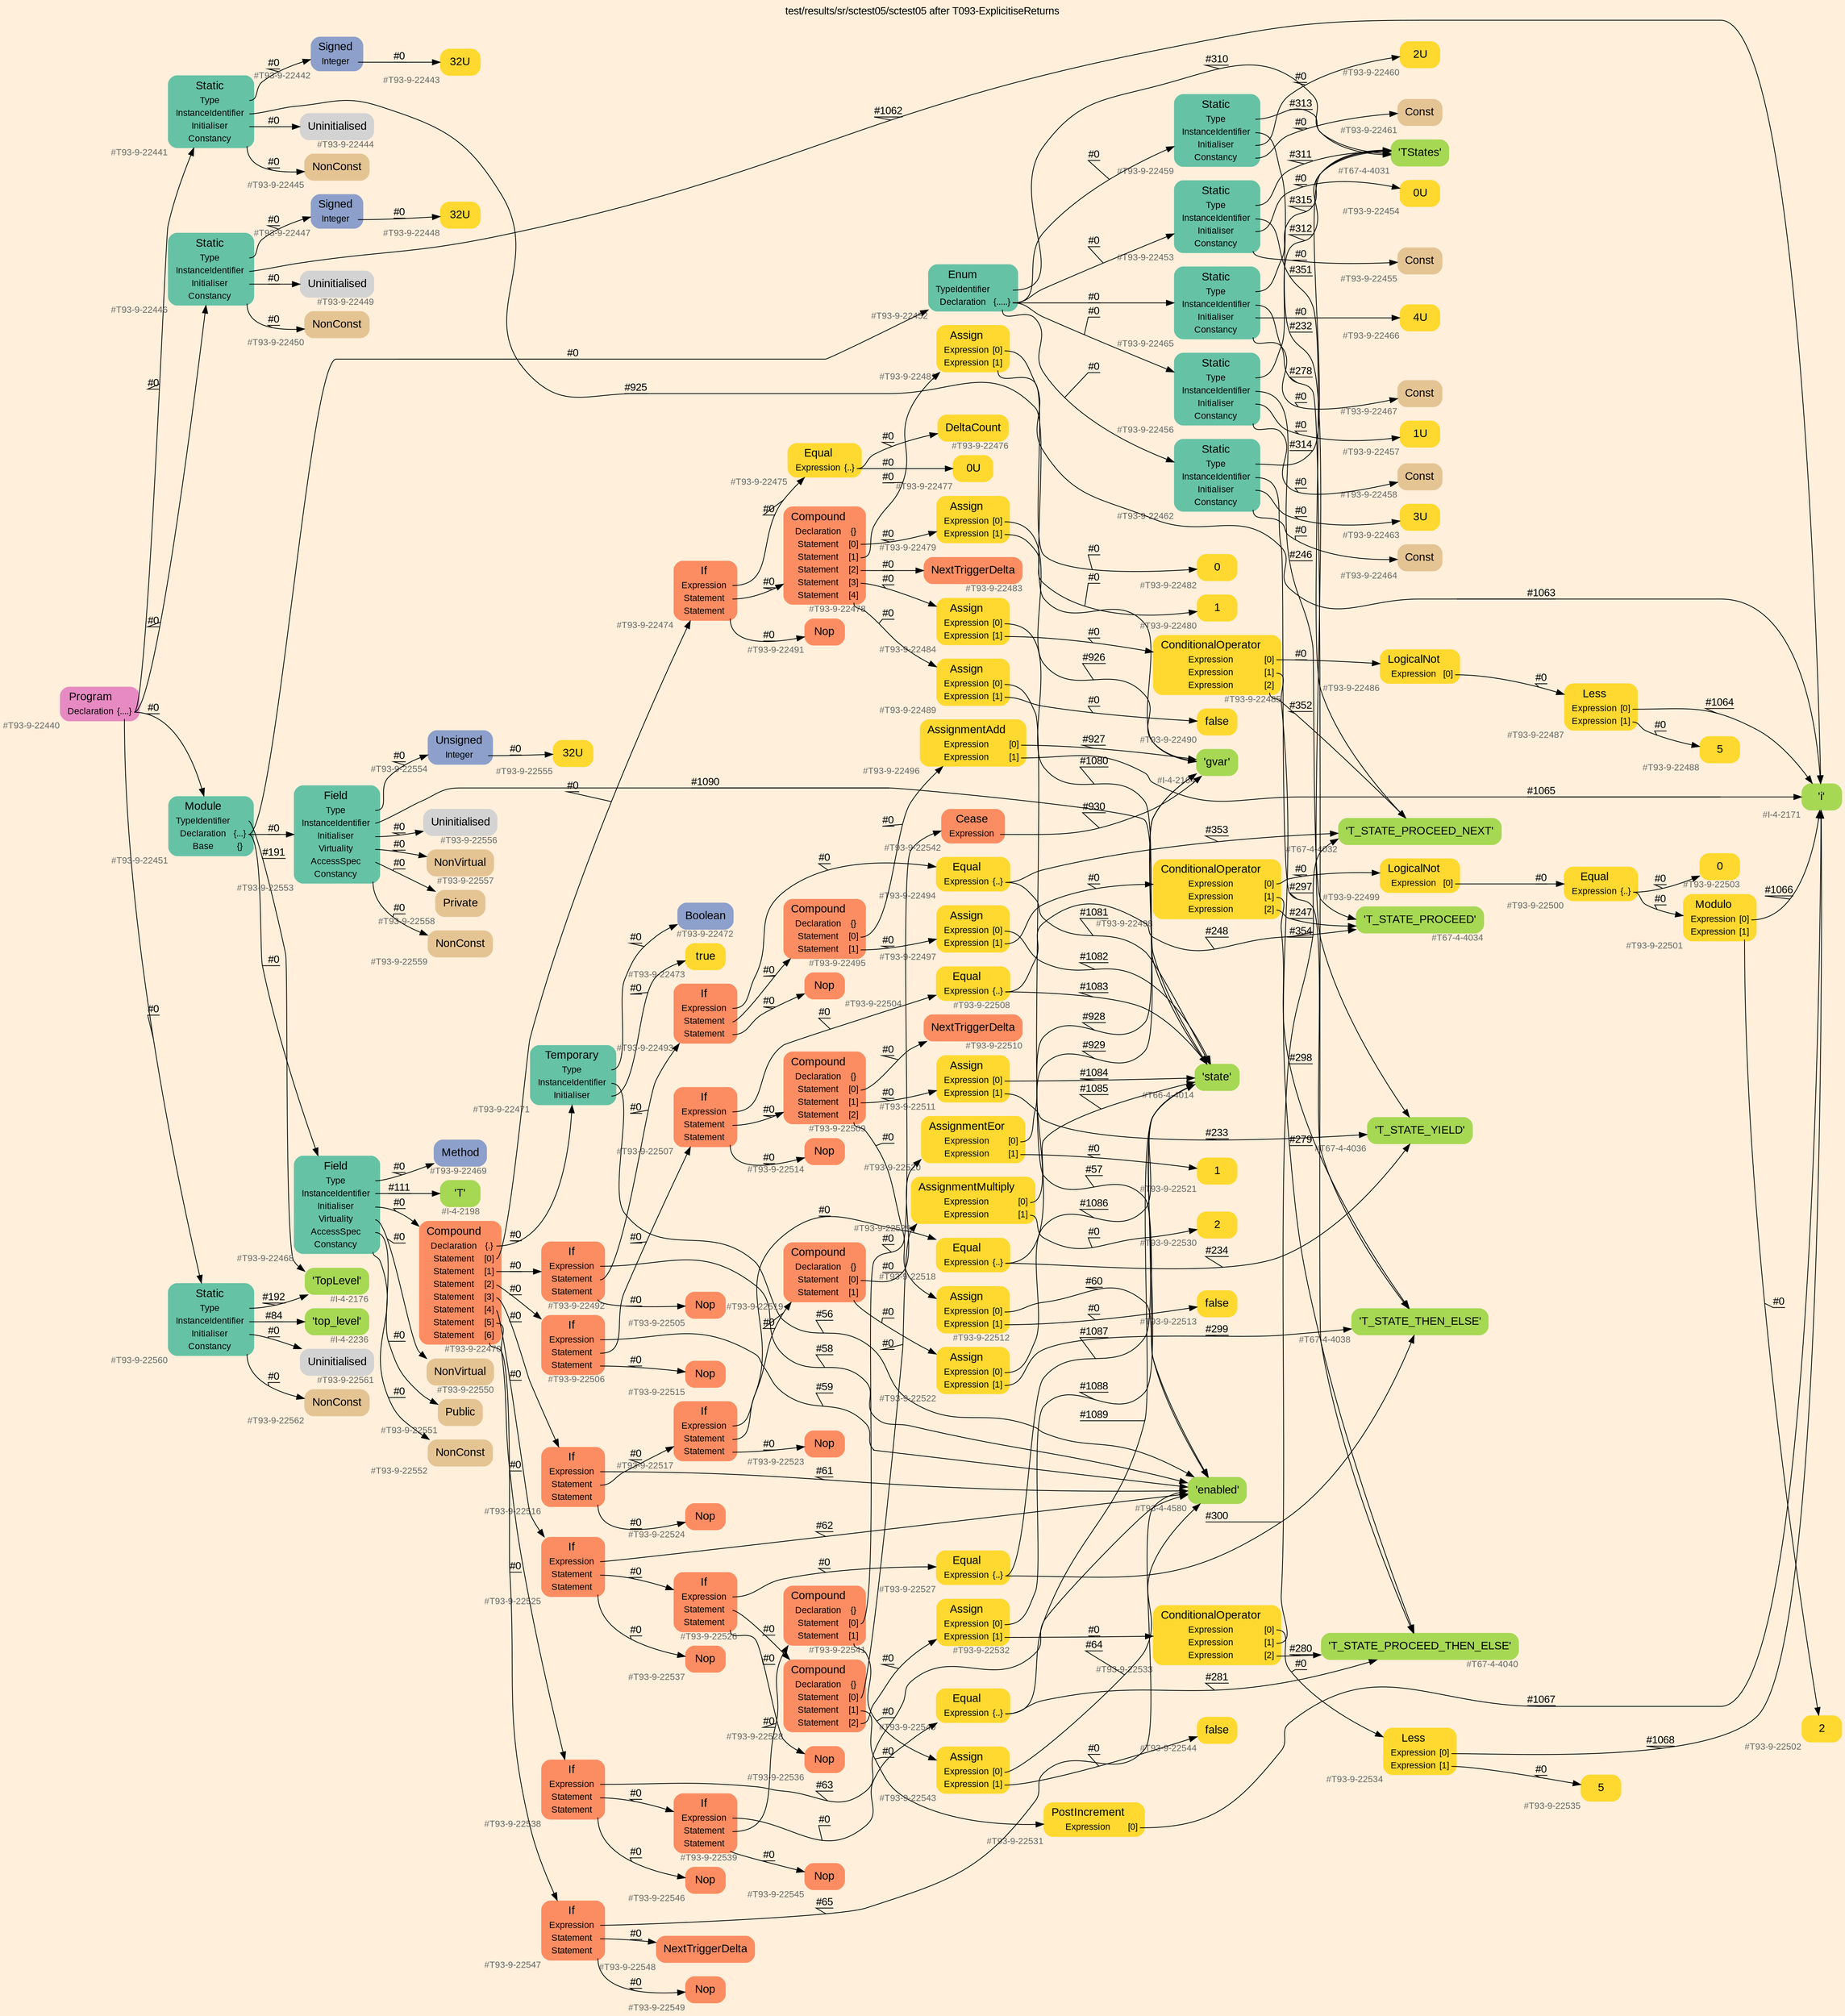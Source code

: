digraph "test/results/sr/sctest05/sctest05 after T093-ExplicitiseReturns" {
label = "test/results/sr/sctest05/sctest05 after T093-ExplicitiseReturns"
labelloc = t
graph [
    rankdir = "LR"
    ranksep = 0.3
    bgcolor = antiquewhite1
    color = black
    fontcolor = black
    fontname = "Arial"
];
node [
    fontname = "Arial"
];
edge [
    fontname = "Arial"
];

// -------------------- node figure --------------------
// -------- block #T93-9-22440 ----------
"#T93-9-22440" [
    fillcolor = "/set28/4"
    xlabel = "#T93-9-22440"
    fontsize = "12"
    fontcolor = grey40
    shape = "plaintext"
    label = <<TABLE BORDER="0" CELLBORDER="0" CELLSPACING="0">
     <TR><TD><FONT COLOR="black" POINT-SIZE="15">Program</FONT></TD></TR>
     <TR><TD><FONT COLOR="black" POINT-SIZE="12">Declaration</FONT></TD><TD PORT="port0"><FONT COLOR="black" POINT-SIZE="12">{....}</FONT></TD></TR>
    </TABLE>>
    style = "rounded,filled"
];

// -------- block #T93-9-22441 ----------
"#T93-9-22441" [
    fillcolor = "/set28/1"
    xlabel = "#T93-9-22441"
    fontsize = "12"
    fontcolor = grey40
    shape = "plaintext"
    label = <<TABLE BORDER="0" CELLBORDER="0" CELLSPACING="0">
     <TR><TD><FONT COLOR="black" POINT-SIZE="15">Static</FONT></TD></TR>
     <TR><TD><FONT COLOR="black" POINT-SIZE="12">Type</FONT></TD><TD PORT="port0"></TD></TR>
     <TR><TD><FONT COLOR="black" POINT-SIZE="12">InstanceIdentifier</FONT></TD><TD PORT="port1"></TD></TR>
     <TR><TD><FONT COLOR="black" POINT-SIZE="12">Initialiser</FONT></TD><TD PORT="port2"></TD></TR>
     <TR><TD><FONT COLOR="black" POINT-SIZE="12">Constancy</FONT></TD><TD PORT="port3"></TD></TR>
    </TABLE>>
    style = "rounded,filled"
];

// -------- block #T93-9-22442 ----------
"#T93-9-22442" [
    fillcolor = "/set28/3"
    xlabel = "#T93-9-22442"
    fontsize = "12"
    fontcolor = grey40
    shape = "plaintext"
    label = <<TABLE BORDER="0" CELLBORDER="0" CELLSPACING="0">
     <TR><TD><FONT COLOR="black" POINT-SIZE="15">Signed</FONT></TD></TR>
     <TR><TD><FONT COLOR="black" POINT-SIZE="12">Integer</FONT></TD><TD PORT="port0"></TD></TR>
    </TABLE>>
    style = "rounded,filled"
];

// -------- block #T93-9-22443 ----------
"#T93-9-22443" [
    fillcolor = "/set28/6"
    xlabel = "#T93-9-22443"
    fontsize = "12"
    fontcolor = grey40
    shape = "plaintext"
    label = <<TABLE BORDER="0" CELLBORDER="0" CELLSPACING="0">
     <TR><TD><FONT COLOR="black" POINT-SIZE="15">32U</FONT></TD></TR>
    </TABLE>>
    style = "rounded,filled"
];

// -------- block #I-4-2164 ----------
"#I-4-2164" [
    fillcolor = "/set28/5"
    xlabel = "#I-4-2164"
    fontsize = "12"
    fontcolor = grey40
    shape = "plaintext"
    label = <<TABLE BORDER="0" CELLBORDER="0" CELLSPACING="0">
     <TR><TD><FONT COLOR="black" POINT-SIZE="15">'gvar'</FONT></TD></TR>
    </TABLE>>
    style = "rounded,filled"
];

// -------- block #T93-9-22444 ----------
"#T93-9-22444" [
    xlabel = "#T93-9-22444"
    fontsize = "12"
    fontcolor = grey40
    shape = "plaintext"
    label = <<TABLE BORDER="0" CELLBORDER="0" CELLSPACING="0">
     <TR><TD><FONT COLOR="black" POINT-SIZE="15">Uninitialised</FONT></TD></TR>
    </TABLE>>
    style = "rounded,filled"
];

// -------- block #T93-9-22445 ----------
"#T93-9-22445" [
    fillcolor = "/set28/7"
    xlabel = "#T93-9-22445"
    fontsize = "12"
    fontcolor = grey40
    shape = "plaintext"
    label = <<TABLE BORDER="0" CELLBORDER="0" CELLSPACING="0">
     <TR><TD><FONT COLOR="black" POINT-SIZE="15">NonConst</FONT></TD></TR>
    </TABLE>>
    style = "rounded,filled"
];

// -------- block #T93-9-22446 ----------
"#T93-9-22446" [
    fillcolor = "/set28/1"
    xlabel = "#T93-9-22446"
    fontsize = "12"
    fontcolor = grey40
    shape = "plaintext"
    label = <<TABLE BORDER="0" CELLBORDER="0" CELLSPACING="0">
     <TR><TD><FONT COLOR="black" POINT-SIZE="15">Static</FONT></TD></TR>
     <TR><TD><FONT COLOR="black" POINT-SIZE="12">Type</FONT></TD><TD PORT="port0"></TD></TR>
     <TR><TD><FONT COLOR="black" POINT-SIZE="12">InstanceIdentifier</FONT></TD><TD PORT="port1"></TD></TR>
     <TR><TD><FONT COLOR="black" POINT-SIZE="12">Initialiser</FONT></TD><TD PORT="port2"></TD></TR>
     <TR><TD><FONT COLOR="black" POINT-SIZE="12">Constancy</FONT></TD><TD PORT="port3"></TD></TR>
    </TABLE>>
    style = "rounded,filled"
];

// -------- block #T93-9-22447 ----------
"#T93-9-22447" [
    fillcolor = "/set28/3"
    xlabel = "#T93-9-22447"
    fontsize = "12"
    fontcolor = grey40
    shape = "plaintext"
    label = <<TABLE BORDER="0" CELLBORDER="0" CELLSPACING="0">
     <TR><TD><FONT COLOR="black" POINT-SIZE="15">Signed</FONT></TD></TR>
     <TR><TD><FONT COLOR="black" POINT-SIZE="12">Integer</FONT></TD><TD PORT="port0"></TD></TR>
    </TABLE>>
    style = "rounded,filled"
];

// -------- block #T93-9-22448 ----------
"#T93-9-22448" [
    fillcolor = "/set28/6"
    xlabel = "#T93-9-22448"
    fontsize = "12"
    fontcolor = grey40
    shape = "plaintext"
    label = <<TABLE BORDER="0" CELLBORDER="0" CELLSPACING="0">
     <TR><TD><FONT COLOR="black" POINT-SIZE="15">32U</FONT></TD></TR>
    </TABLE>>
    style = "rounded,filled"
];

// -------- block #I-4-2171 ----------
"#I-4-2171" [
    fillcolor = "/set28/5"
    xlabel = "#I-4-2171"
    fontsize = "12"
    fontcolor = grey40
    shape = "plaintext"
    label = <<TABLE BORDER="0" CELLBORDER="0" CELLSPACING="0">
     <TR><TD><FONT COLOR="black" POINT-SIZE="15">'i'</FONT></TD></TR>
    </TABLE>>
    style = "rounded,filled"
];

// -------- block #T93-9-22449 ----------
"#T93-9-22449" [
    xlabel = "#T93-9-22449"
    fontsize = "12"
    fontcolor = grey40
    shape = "plaintext"
    label = <<TABLE BORDER="0" CELLBORDER="0" CELLSPACING="0">
     <TR><TD><FONT COLOR="black" POINT-SIZE="15">Uninitialised</FONT></TD></TR>
    </TABLE>>
    style = "rounded,filled"
];

// -------- block #T93-9-22450 ----------
"#T93-9-22450" [
    fillcolor = "/set28/7"
    xlabel = "#T93-9-22450"
    fontsize = "12"
    fontcolor = grey40
    shape = "plaintext"
    label = <<TABLE BORDER="0" CELLBORDER="0" CELLSPACING="0">
     <TR><TD><FONT COLOR="black" POINT-SIZE="15">NonConst</FONT></TD></TR>
    </TABLE>>
    style = "rounded,filled"
];

// -------- block #T93-9-22451 ----------
"#T93-9-22451" [
    fillcolor = "/set28/1"
    xlabel = "#T93-9-22451"
    fontsize = "12"
    fontcolor = grey40
    shape = "plaintext"
    label = <<TABLE BORDER="0" CELLBORDER="0" CELLSPACING="0">
     <TR><TD><FONT COLOR="black" POINT-SIZE="15">Module</FONT></TD></TR>
     <TR><TD><FONT COLOR="black" POINT-SIZE="12">TypeIdentifier</FONT></TD><TD PORT="port0"></TD></TR>
     <TR><TD><FONT COLOR="black" POINT-SIZE="12">Declaration</FONT></TD><TD PORT="port1"><FONT COLOR="black" POINT-SIZE="12">{...}</FONT></TD></TR>
     <TR><TD><FONT COLOR="black" POINT-SIZE="12">Base</FONT></TD><TD PORT="port2"><FONT COLOR="black" POINT-SIZE="12">{}</FONT></TD></TR>
    </TABLE>>
    style = "rounded,filled"
];

// -------- block #I-4-2176 ----------
"#I-4-2176" [
    fillcolor = "/set28/5"
    xlabel = "#I-4-2176"
    fontsize = "12"
    fontcolor = grey40
    shape = "plaintext"
    label = <<TABLE BORDER="0" CELLBORDER="0" CELLSPACING="0">
     <TR><TD><FONT COLOR="black" POINT-SIZE="15">'TopLevel'</FONT></TD></TR>
    </TABLE>>
    style = "rounded,filled"
];

// -------- block #T93-9-22452 ----------
"#T93-9-22452" [
    fillcolor = "/set28/1"
    xlabel = "#T93-9-22452"
    fontsize = "12"
    fontcolor = grey40
    shape = "plaintext"
    label = <<TABLE BORDER="0" CELLBORDER="0" CELLSPACING="0">
     <TR><TD><FONT COLOR="black" POINT-SIZE="15">Enum</FONT></TD></TR>
     <TR><TD><FONT COLOR="black" POINT-SIZE="12">TypeIdentifier</FONT></TD><TD PORT="port0"></TD></TR>
     <TR><TD><FONT COLOR="black" POINT-SIZE="12">Declaration</FONT></TD><TD PORT="port1"><FONT COLOR="black" POINT-SIZE="12">{.....}</FONT></TD></TR>
    </TABLE>>
    style = "rounded,filled"
];

// -------- block #T67-4-4031 ----------
"#T67-4-4031" [
    fillcolor = "/set28/5"
    xlabel = "#T67-4-4031"
    fontsize = "12"
    fontcolor = grey40
    shape = "plaintext"
    label = <<TABLE BORDER="0" CELLBORDER="0" CELLSPACING="0">
     <TR><TD><FONT COLOR="black" POINT-SIZE="15">'TStates'</FONT></TD></TR>
    </TABLE>>
    style = "rounded,filled"
];

// -------- block #T93-9-22453 ----------
"#T93-9-22453" [
    fillcolor = "/set28/1"
    xlabel = "#T93-9-22453"
    fontsize = "12"
    fontcolor = grey40
    shape = "plaintext"
    label = <<TABLE BORDER="0" CELLBORDER="0" CELLSPACING="0">
     <TR><TD><FONT COLOR="black" POINT-SIZE="15">Static</FONT></TD></TR>
     <TR><TD><FONT COLOR="black" POINT-SIZE="12">Type</FONT></TD><TD PORT="port0"></TD></TR>
     <TR><TD><FONT COLOR="black" POINT-SIZE="12">InstanceIdentifier</FONT></TD><TD PORT="port1"></TD></TR>
     <TR><TD><FONT COLOR="black" POINT-SIZE="12">Initialiser</FONT></TD><TD PORT="port2"></TD></TR>
     <TR><TD><FONT COLOR="black" POINT-SIZE="12">Constancy</FONT></TD><TD PORT="port3"></TD></TR>
    </TABLE>>
    style = "rounded,filled"
];

// -------- block #T67-4-4032 ----------
"#T67-4-4032" [
    fillcolor = "/set28/5"
    xlabel = "#T67-4-4032"
    fontsize = "12"
    fontcolor = grey40
    shape = "plaintext"
    label = <<TABLE BORDER="0" CELLBORDER="0" CELLSPACING="0">
     <TR><TD><FONT COLOR="black" POINT-SIZE="15">'T_STATE_PROCEED_NEXT'</FONT></TD></TR>
    </TABLE>>
    style = "rounded,filled"
];

// -------- block #T93-9-22454 ----------
"#T93-9-22454" [
    fillcolor = "/set28/6"
    xlabel = "#T93-9-22454"
    fontsize = "12"
    fontcolor = grey40
    shape = "plaintext"
    label = <<TABLE BORDER="0" CELLBORDER="0" CELLSPACING="0">
     <TR><TD><FONT COLOR="black" POINT-SIZE="15">0U</FONT></TD></TR>
    </TABLE>>
    style = "rounded,filled"
];

// -------- block #T93-9-22455 ----------
"#T93-9-22455" [
    fillcolor = "/set28/7"
    xlabel = "#T93-9-22455"
    fontsize = "12"
    fontcolor = grey40
    shape = "plaintext"
    label = <<TABLE BORDER="0" CELLBORDER="0" CELLSPACING="0">
     <TR><TD><FONT COLOR="black" POINT-SIZE="15">Const</FONT></TD></TR>
    </TABLE>>
    style = "rounded,filled"
];

// -------- block #T93-9-22456 ----------
"#T93-9-22456" [
    fillcolor = "/set28/1"
    xlabel = "#T93-9-22456"
    fontsize = "12"
    fontcolor = grey40
    shape = "plaintext"
    label = <<TABLE BORDER="0" CELLBORDER="0" CELLSPACING="0">
     <TR><TD><FONT COLOR="black" POINT-SIZE="15">Static</FONT></TD></TR>
     <TR><TD><FONT COLOR="black" POINT-SIZE="12">Type</FONT></TD><TD PORT="port0"></TD></TR>
     <TR><TD><FONT COLOR="black" POINT-SIZE="12">InstanceIdentifier</FONT></TD><TD PORT="port1"></TD></TR>
     <TR><TD><FONT COLOR="black" POINT-SIZE="12">Initialiser</FONT></TD><TD PORT="port2"></TD></TR>
     <TR><TD><FONT COLOR="black" POINT-SIZE="12">Constancy</FONT></TD><TD PORT="port3"></TD></TR>
    </TABLE>>
    style = "rounded,filled"
];

// -------- block #T67-4-4034 ----------
"#T67-4-4034" [
    fillcolor = "/set28/5"
    xlabel = "#T67-4-4034"
    fontsize = "12"
    fontcolor = grey40
    shape = "plaintext"
    label = <<TABLE BORDER="0" CELLBORDER="0" CELLSPACING="0">
     <TR><TD><FONT COLOR="black" POINT-SIZE="15">'T_STATE_PROCEED'</FONT></TD></TR>
    </TABLE>>
    style = "rounded,filled"
];

// -------- block #T93-9-22457 ----------
"#T93-9-22457" [
    fillcolor = "/set28/6"
    xlabel = "#T93-9-22457"
    fontsize = "12"
    fontcolor = grey40
    shape = "plaintext"
    label = <<TABLE BORDER="0" CELLBORDER="0" CELLSPACING="0">
     <TR><TD><FONT COLOR="black" POINT-SIZE="15">1U</FONT></TD></TR>
    </TABLE>>
    style = "rounded,filled"
];

// -------- block #T93-9-22458 ----------
"#T93-9-22458" [
    fillcolor = "/set28/7"
    xlabel = "#T93-9-22458"
    fontsize = "12"
    fontcolor = grey40
    shape = "plaintext"
    label = <<TABLE BORDER="0" CELLBORDER="0" CELLSPACING="0">
     <TR><TD><FONT COLOR="black" POINT-SIZE="15">Const</FONT></TD></TR>
    </TABLE>>
    style = "rounded,filled"
];

// -------- block #T93-9-22459 ----------
"#T93-9-22459" [
    fillcolor = "/set28/1"
    xlabel = "#T93-9-22459"
    fontsize = "12"
    fontcolor = grey40
    shape = "plaintext"
    label = <<TABLE BORDER="0" CELLBORDER="0" CELLSPACING="0">
     <TR><TD><FONT COLOR="black" POINT-SIZE="15">Static</FONT></TD></TR>
     <TR><TD><FONT COLOR="black" POINT-SIZE="12">Type</FONT></TD><TD PORT="port0"></TD></TR>
     <TR><TD><FONT COLOR="black" POINT-SIZE="12">InstanceIdentifier</FONT></TD><TD PORT="port1"></TD></TR>
     <TR><TD><FONT COLOR="black" POINT-SIZE="12">Initialiser</FONT></TD><TD PORT="port2"></TD></TR>
     <TR><TD><FONT COLOR="black" POINT-SIZE="12">Constancy</FONT></TD><TD PORT="port3"></TD></TR>
    </TABLE>>
    style = "rounded,filled"
];

// -------- block #T67-4-4036 ----------
"#T67-4-4036" [
    fillcolor = "/set28/5"
    xlabel = "#T67-4-4036"
    fontsize = "12"
    fontcolor = grey40
    shape = "plaintext"
    label = <<TABLE BORDER="0" CELLBORDER="0" CELLSPACING="0">
     <TR><TD><FONT COLOR="black" POINT-SIZE="15">'T_STATE_YIELD'</FONT></TD></TR>
    </TABLE>>
    style = "rounded,filled"
];

// -------- block #T93-9-22460 ----------
"#T93-9-22460" [
    fillcolor = "/set28/6"
    xlabel = "#T93-9-22460"
    fontsize = "12"
    fontcolor = grey40
    shape = "plaintext"
    label = <<TABLE BORDER="0" CELLBORDER="0" CELLSPACING="0">
     <TR><TD><FONT COLOR="black" POINT-SIZE="15">2U</FONT></TD></TR>
    </TABLE>>
    style = "rounded,filled"
];

// -------- block #T93-9-22461 ----------
"#T93-9-22461" [
    fillcolor = "/set28/7"
    xlabel = "#T93-9-22461"
    fontsize = "12"
    fontcolor = grey40
    shape = "plaintext"
    label = <<TABLE BORDER="0" CELLBORDER="0" CELLSPACING="0">
     <TR><TD><FONT COLOR="black" POINT-SIZE="15">Const</FONT></TD></TR>
    </TABLE>>
    style = "rounded,filled"
];

// -------- block #T93-9-22462 ----------
"#T93-9-22462" [
    fillcolor = "/set28/1"
    xlabel = "#T93-9-22462"
    fontsize = "12"
    fontcolor = grey40
    shape = "plaintext"
    label = <<TABLE BORDER="0" CELLBORDER="0" CELLSPACING="0">
     <TR><TD><FONT COLOR="black" POINT-SIZE="15">Static</FONT></TD></TR>
     <TR><TD><FONT COLOR="black" POINT-SIZE="12">Type</FONT></TD><TD PORT="port0"></TD></TR>
     <TR><TD><FONT COLOR="black" POINT-SIZE="12">InstanceIdentifier</FONT></TD><TD PORT="port1"></TD></TR>
     <TR><TD><FONT COLOR="black" POINT-SIZE="12">Initialiser</FONT></TD><TD PORT="port2"></TD></TR>
     <TR><TD><FONT COLOR="black" POINT-SIZE="12">Constancy</FONT></TD><TD PORT="port3"></TD></TR>
    </TABLE>>
    style = "rounded,filled"
];

// -------- block #T67-4-4038 ----------
"#T67-4-4038" [
    fillcolor = "/set28/5"
    xlabel = "#T67-4-4038"
    fontsize = "12"
    fontcolor = grey40
    shape = "plaintext"
    label = <<TABLE BORDER="0" CELLBORDER="0" CELLSPACING="0">
     <TR><TD><FONT COLOR="black" POINT-SIZE="15">'T_STATE_THEN_ELSE'</FONT></TD></TR>
    </TABLE>>
    style = "rounded,filled"
];

// -------- block #T93-9-22463 ----------
"#T93-9-22463" [
    fillcolor = "/set28/6"
    xlabel = "#T93-9-22463"
    fontsize = "12"
    fontcolor = grey40
    shape = "plaintext"
    label = <<TABLE BORDER="0" CELLBORDER="0" CELLSPACING="0">
     <TR><TD><FONT COLOR="black" POINT-SIZE="15">3U</FONT></TD></TR>
    </TABLE>>
    style = "rounded,filled"
];

// -------- block #T93-9-22464 ----------
"#T93-9-22464" [
    fillcolor = "/set28/7"
    xlabel = "#T93-9-22464"
    fontsize = "12"
    fontcolor = grey40
    shape = "plaintext"
    label = <<TABLE BORDER="0" CELLBORDER="0" CELLSPACING="0">
     <TR><TD><FONT COLOR="black" POINT-SIZE="15">Const</FONT></TD></TR>
    </TABLE>>
    style = "rounded,filled"
];

// -------- block #T93-9-22465 ----------
"#T93-9-22465" [
    fillcolor = "/set28/1"
    xlabel = "#T93-9-22465"
    fontsize = "12"
    fontcolor = grey40
    shape = "plaintext"
    label = <<TABLE BORDER="0" CELLBORDER="0" CELLSPACING="0">
     <TR><TD><FONT COLOR="black" POINT-SIZE="15">Static</FONT></TD></TR>
     <TR><TD><FONT COLOR="black" POINT-SIZE="12">Type</FONT></TD><TD PORT="port0"></TD></TR>
     <TR><TD><FONT COLOR="black" POINT-SIZE="12">InstanceIdentifier</FONT></TD><TD PORT="port1"></TD></TR>
     <TR><TD><FONT COLOR="black" POINT-SIZE="12">Initialiser</FONT></TD><TD PORT="port2"></TD></TR>
     <TR><TD><FONT COLOR="black" POINT-SIZE="12">Constancy</FONT></TD><TD PORT="port3"></TD></TR>
    </TABLE>>
    style = "rounded,filled"
];

// -------- block #T67-4-4040 ----------
"#T67-4-4040" [
    fillcolor = "/set28/5"
    xlabel = "#T67-4-4040"
    fontsize = "12"
    fontcolor = grey40
    shape = "plaintext"
    label = <<TABLE BORDER="0" CELLBORDER="0" CELLSPACING="0">
     <TR><TD><FONT COLOR="black" POINT-SIZE="15">'T_STATE_PROCEED_THEN_ELSE'</FONT></TD></TR>
    </TABLE>>
    style = "rounded,filled"
];

// -------- block #T93-9-22466 ----------
"#T93-9-22466" [
    fillcolor = "/set28/6"
    xlabel = "#T93-9-22466"
    fontsize = "12"
    fontcolor = grey40
    shape = "plaintext"
    label = <<TABLE BORDER="0" CELLBORDER="0" CELLSPACING="0">
     <TR><TD><FONT COLOR="black" POINT-SIZE="15">4U</FONT></TD></TR>
    </TABLE>>
    style = "rounded,filled"
];

// -------- block #T93-9-22467 ----------
"#T93-9-22467" [
    fillcolor = "/set28/7"
    xlabel = "#T93-9-22467"
    fontsize = "12"
    fontcolor = grey40
    shape = "plaintext"
    label = <<TABLE BORDER="0" CELLBORDER="0" CELLSPACING="0">
     <TR><TD><FONT COLOR="black" POINT-SIZE="15">Const</FONT></TD></TR>
    </TABLE>>
    style = "rounded,filled"
];

// -------- block #T93-9-22468 ----------
"#T93-9-22468" [
    fillcolor = "/set28/1"
    xlabel = "#T93-9-22468"
    fontsize = "12"
    fontcolor = grey40
    shape = "plaintext"
    label = <<TABLE BORDER="0" CELLBORDER="0" CELLSPACING="0">
     <TR><TD><FONT COLOR="black" POINT-SIZE="15">Field</FONT></TD></TR>
     <TR><TD><FONT COLOR="black" POINT-SIZE="12">Type</FONT></TD><TD PORT="port0"></TD></TR>
     <TR><TD><FONT COLOR="black" POINT-SIZE="12">InstanceIdentifier</FONT></TD><TD PORT="port1"></TD></TR>
     <TR><TD><FONT COLOR="black" POINT-SIZE="12">Initialiser</FONT></TD><TD PORT="port2"></TD></TR>
     <TR><TD><FONT COLOR="black" POINT-SIZE="12">Virtuality</FONT></TD><TD PORT="port3"></TD></TR>
     <TR><TD><FONT COLOR="black" POINT-SIZE="12">AccessSpec</FONT></TD><TD PORT="port4"></TD></TR>
     <TR><TD><FONT COLOR="black" POINT-SIZE="12">Constancy</FONT></TD><TD PORT="port5"></TD></TR>
    </TABLE>>
    style = "rounded,filled"
];

// -------- block #T93-9-22469 ----------
"#T93-9-22469" [
    fillcolor = "/set28/3"
    xlabel = "#T93-9-22469"
    fontsize = "12"
    fontcolor = grey40
    shape = "plaintext"
    label = <<TABLE BORDER="0" CELLBORDER="0" CELLSPACING="0">
     <TR><TD><FONT COLOR="black" POINT-SIZE="15">Method</FONT></TD></TR>
    </TABLE>>
    style = "rounded,filled"
];

// -------- block #I-4-2198 ----------
"#I-4-2198" [
    fillcolor = "/set28/5"
    xlabel = "#I-4-2198"
    fontsize = "12"
    fontcolor = grey40
    shape = "plaintext"
    label = <<TABLE BORDER="0" CELLBORDER="0" CELLSPACING="0">
     <TR><TD><FONT COLOR="black" POINT-SIZE="15">'T'</FONT></TD></TR>
    </TABLE>>
    style = "rounded,filled"
];

// -------- block #T93-9-22470 ----------
"#T93-9-22470" [
    fillcolor = "/set28/2"
    xlabel = "#T93-9-22470"
    fontsize = "12"
    fontcolor = grey40
    shape = "plaintext"
    label = <<TABLE BORDER="0" CELLBORDER="0" CELLSPACING="0">
     <TR><TD><FONT COLOR="black" POINT-SIZE="15">Compound</FONT></TD></TR>
     <TR><TD><FONT COLOR="black" POINT-SIZE="12">Declaration</FONT></TD><TD PORT="port0"><FONT COLOR="black" POINT-SIZE="12">{.}</FONT></TD></TR>
     <TR><TD><FONT COLOR="black" POINT-SIZE="12">Statement</FONT></TD><TD PORT="port1"><FONT COLOR="black" POINT-SIZE="12">[0]</FONT></TD></TR>
     <TR><TD><FONT COLOR="black" POINT-SIZE="12">Statement</FONT></TD><TD PORT="port2"><FONT COLOR="black" POINT-SIZE="12">[1]</FONT></TD></TR>
     <TR><TD><FONT COLOR="black" POINT-SIZE="12">Statement</FONT></TD><TD PORT="port3"><FONT COLOR="black" POINT-SIZE="12">[2]</FONT></TD></TR>
     <TR><TD><FONT COLOR="black" POINT-SIZE="12">Statement</FONT></TD><TD PORT="port4"><FONT COLOR="black" POINT-SIZE="12">[3]</FONT></TD></TR>
     <TR><TD><FONT COLOR="black" POINT-SIZE="12">Statement</FONT></TD><TD PORT="port5"><FONT COLOR="black" POINT-SIZE="12">[4]</FONT></TD></TR>
     <TR><TD><FONT COLOR="black" POINT-SIZE="12">Statement</FONT></TD><TD PORT="port6"><FONT COLOR="black" POINT-SIZE="12">[5]</FONT></TD></TR>
     <TR><TD><FONT COLOR="black" POINT-SIZE="12">Statement</FONT></TD><TD PORT="port7"><FONT COLOR="black" POINT-SIZE="12">[6]</FONT></TD></TR>
    </TABLE>>
    style = "rounded,filled"
];

// -------- block #T93-9-22471 ----------
"#T93-9-22471" [
    fillcolor = "/set28/1"
    xlabel = "#T93-9-22471"
    fontsize = "12"
    fontcolor = grey40
    shape = "plaintext"
    label = <<TABLE BORDER="0" CELLBORDER="0" CELLSPACING="0">
     <TR><TD><FONT COLOR="black" POINT-SIZE="15">Temporary</FONT></TD></TR>
     <TR><TD><FONT COLOR="black" POINT-SIZE="12">Type</FONT></TD><TD PORT="port0"></TD></TR>
     <TR><TD><FONT COLOR="black" POINT-SIZE="12">InstanceIdentifier</FONT></TD><TD PORT="port1"></TD></TR>
     <TR><TD><FONT COLOR="black" POINT-SIZE="12">Initialiser</FONT></TD><TD PORT="port2"></TD></TR>
    </TABLE>>
    style = "rounded,filled"
];

// -------- block #T93-9-22472 ----------
"#T93-9-22472" [
    fillcolor = "/set28/3"
    xlabel = "#T93-9-22472"
    fontsize = "12"
    fontcolor = grey40
    shape = "plaintext"
    label = <<TABLE BORDER="0" CELLBORDER="0" CELLSPACING="0">
     <TR><TD><FONT COLOR="black" POINT-SIZE="15">Boolean</FONT></TD></TR>
    </TABLE>>
    style = "rounded,filled"
];

// -------- block #T93-4-4580 ----------
"#T93-4-4580" [
    fillcolor = "/set28/5"
    xlabel = "#T93-4-4580"
    fontsize = "12"
    fontcolor = grey40
    shape = "plaintext"
    label = <<TABLE BORDER="0" CELLBORDER="0" CELLSPACING="0">
     <TR><TD><FONT COLOR="black" POINT-SIZE="15">'enabled'</FONT></TD></TR>
    </TABLE>>
    style = "rounded,filled"
];

// -------- block #T93-9-22473 ----------
"#T93-9-22473" [
    fillcolor = "/set28/6"
    xlabel = "#T93-9-22473"
    fontsize = "12"
    fontcolor = grey40
    shape = "plaintext"
    label = <<TABLE BORDER="0" CELLBORDER="0" CELLSPACING="0">
     <TR><TD><FONT COLOR="black" POINT-SIZE="15">true</FONT></TD></TR>
    </TABLE>>
    style = "rounded,filled"
];

// -------- block #T93-9-22474 ----------
"#T93-9-22474" [
    fillcolor = "/set28/2"
    xlabel = "#T93-9-22474"
    fontsize = "12"
    fontcolor = grey40
    shape = "plaintext"
    label = <<TABLE BORDER="0" CELLBORDER="0" CELLSPACING="0">
     <TR><TD><FONT COLOR="black" POINT-SIZE="15">If</FONT></TD></TR>
     <TR><TD><FONT COLOR="black" POINT-SIZE="12">Expression</FONT></TD><TD PORT="port0"></TD></TR>
     <TR><TD><FONT COLOR="black" POINT-SIZE="12">Statement</FONT></TD><TD PORT="port1"></TD></TR>
     <TR><TD><FONT COLOR="black" POINT-SIZE="12">Statement</FONT></TD><TD PORT="port2"></TD></TR>
    </TABLE>>
    style = "rounded,filled"
];

// -------- block #T93-9-22475 ----------
"#T93-9-22475" [
    fillcolor = "/set28/6"
    xlabel = "#T93-9-22475"
    fontsize = "12"
    fontcolor = grey40
    shape = "plaintext"
    label = <<TABLE BORDER="0" CELLBORDER="0" CELLSPACING="0">
     <TR><TD><FONT COLOR="black" POINT-SIZE="15">Equal</FONT></TD></TR>
     <TR><TD><FONT COLOR="black" POINT-SIZE="12">Expression</FONT></TD><TD PORT="port0"><FONT COLOR="black" POINT-SIZE="12">{..}</FONT></TD></TR>
    </TABLE>>
    style = "rounded,filled"
];

// -------- block #T93-9-22476 ----------
"#T93-9-22476" [
    fillcolor = "/set28/6"
    xlabel = "#T93-9-22476"
    fontsize = "12"
    fontcolor = grey40
    shape = "plaintext"
    label = <<TABLE BORDER="0" CELLBORDER="0" CELLSPACING="0">
     <TR><TD><FONT COLOR="black" POINT-SIZE="15">DeltaCount</FONT></TD></TR>
    </TABLE>>
    style = "rounded,filled"
];

// -------- block #T93-9-22477 ----------
"#T93-9-22477" [
    fillcolor = "/set28/6"
    xlabel = "#T93-9-22477"
    fontsize = "12"
    fontcolor = grey40
    shape = "plaintext"
    label = <<TABLE BORDER="0" CELLBORDER="0" CELLSPACING="0">
     <TR><TD><FONT COLOR="black" POINT-SIZE="15">0U</FONT></TD></TR>
    </TABLE>>
    style = "rounded,filled"
];

// -------- block #T93-9-22478 ----------
"#T93-9-22478" [
    fillcolor = "/set28/2"
    xlabel = "#T93-9-22478"
    fontsize = "12"
    fontcolor = grey40
    shape = "plaintext"
    label = <<TABLE BORDER="0" CELLBORDER="0" CELLSPACING="0">
     <TR><TD><FONT COLOR="black" POINT-SIZE="15">Compound</FONT></TD></TR>
     <TR><TD><FONT COLOR="black" POINT-SIZE="12">Declaration</FONT></TD><TD PORT="port0"><FONT COLOR="black" POINT-SIZE="12">{}</FONT></TD></TR>
     <TR><TD><FONT COLOR="black" POINT-SIZE="12">Statement</FONT></TD><TD PORT="port1"><FONT COLOR="black" POINT-SIZE="12">[0]</FONT></TD></TR>
     <TR><TD><FONT COLOR="black" POINT-SIZE="12">Statement</FONT></TD><TD PORT="port2"><FONT COLOR="black" POINT-SIZE="12">[1]</FONT></TD></TR>
     <TR><TD><FONT COLOR="black" POINT-SIZE="12">Statement</FONT></TD><TD PORT="port3"><FONT COLOR="black" POINT-SIZE="12">[2]</FONT></TD></TR>
     <TR><TD><FONT COLOR="black" POINT-SIZE="12">Statement</FONT></TD><TD PORT="port4"><FONT COLOR="black" POINT-SIZE="12">[3]</FONT></TD></TR>
     <TR><TD><FONT COLOR="black" POINT-SIZE="12">Statement</FONT></TD><TD PORT="port5"><FONT COLOR="black" POINT-SIZE="12">[4]</FONT></TD></TR>
    </TABLE>>
    style = "rounded,filled"
];

// -------- block #T93-9-22479 ----------
"#T93-9-22479" [
    fillcolor = "/set28/6"
    xlabel = "#T93-9-22479"
    fontsize = "12"
    fontcolor = grey40
    shape = "plaintext"
    label = <<TABLE BORDER="0" CELLBORDER="0" CELLSPACING="0">
     <TR><TD><FONT COLOR="black" POINT-SIZE="15">Assign</FONT></TD></TR>
     <TR><TD><FONT COLOR="black" POINT-SIZE="12">Expression</FONT></TD><TD PORT="port0"><FONT COLOR="black" POINT-SIZE="12">[0]</FONT></TD></TR>
     <TR><TD><FONT COLOR="black" POINT-SIZE="12">Expression</FONT></TD><TD PORT="port1"><FONT COLOR="black" POINT-SIZE="12">[1]</FONT></TD></TR>
    </TABLE>>
    style = "rounded,filled"
];

// -------- block #T93-9-22480 ----------
"#T93-9-22480" [
    fillcolor = "/set28/6"
    xlabel = "#T93-9-22480"
    fontsize = "12"
    fontcolor = grey40
    shape = "plaintext"
    label = <<TABLE BORDER="0" CELLBORDER="0" CELLSPACING="0">
     <TR><TD><FONT COLOR="black" POINT-SIZE="15">1</FONT></TD></TR>
    </TABLE>>
    style = "rounded,filled"
];

// -------- block #T93-9-22481 ----------
"#T93-9-22481" [
    fillcolor = "/set28/6"
    xlabel = "#T93-9-22481"
    fontsize = "12"
    fontcolor = grey40
    shape = "plaintext"
    label = <<TABLE BORDER="0" CELLBORDER="0" CELLSPACING="0">
     <TR><TD><FONT COLOR="black" POINT-SIZE="15">Assign</FONT></TD></TR>
     <TR><TD><FONT COLOR="black" POINT-SIZE="12">Expression</FONT></TD><TD PORT="port0"><FONT COLOR="black" POINT-SIZE="12">[0]</FONT></TD></TR>
     <TR><TD><FONT COLOR="black" POINT-SIZE="12">Expression</FONT></TD><TD PORT="port1"><FONT COLOR="black" POINT-SIZE="12">[1]</FONT></TD></TR>
    </TABLE>>
    style = "rounded,filled"
];

// -------- block #T93-9-22482 ----------
"#T93-9-22482" [
    fillcolor = "/set28/6"
    xlabel = "#T93-9-22482"
    fontsize = "12"
    fontcolor = grey40
    shape = "plaintext"
    label = <<TABLE BORDER="0" CELLBORDER="0" CELLSPACING="0">
     <TR><TD><FONT COLOR="black" POINT-SIZE="15">0</FONT></TD></TR>
    </TABLE>>
    style = "rounded,filled"
];

// -------- block #T93-9-22483 ----------
"#T93-9-22483" [
    fillcolor = "/set28/2"
    xlabel = "#T93-9-22483"
    fontsize = "12"
    fontcolor = grey40
    shape = "plaintext"
    label = <<TABLE BORDER="0" CELLBORDER="0" CELLSPACING="0">
     <TR><TD><FONT COLOR="black" POINT-SIZE="15">NextTriggerDelta</FONT></TD></TR>
    </TABLE>>
    style = "rounded,filled"
];

// -------- block #T93-9-22484 ----------
"#T93-9-22484" [
    fillcolor = "/set28/6"
    xlabel = "#T93-9-22484"
    fontsize = "12"
    fontcolor = grey40
    shape = "plaintext"
    label = <<TABLE BORDER="0" CELLBORDER="0" CELLSPACING="0">
     <TR><TD><FONT COLOR="black" POINT-SIZE="15">Assign</FONT></TD></TR>
     <TR><TD><FONT COLOR="black" POINT-SIZE="12">Expression</FONT></TD><TD PORT="port0"><FONT COLOR="black" POINT-SIZE="12">[0]</FONT></TD></TR>
     <TR><TD><FONT COLOR="black" POINT-SIZE="12">Expression</FONT></TD><TD PORT="port1"><FONT COLOR="black" POINT-SIZE="12">[1]</FONT></TD></TR>
    </TABLE>>
    style = "rounded,filled"
];

// -------- block #T66-4-4014 ----------
"#T66-4-4014" [
    fillcolor = "/set28/5"
    xlabel = "#T66-4-4014"
    fontsize = "12"
    fontcolor = grey40
    shape = "plaintext"
    label = <<TABLE BORDER="0" CELLBORDER="0" CELLSPACING="0">
     <TR><TD><FONT COLOR="black" POINT-SIZE="15">'state'</FONT></TD></TR>
    </TABLE>>
    style = "rounded,filled"
];

// -------- block #T93-9-22485 ----------
"#T93-9-22485" [
    fillcolor = "/set28/6"
    xlabel = "#T93-9-22485"
    fontsize = "12"
    fontcolor = grey40
    shape = "plaintext"
    label = <<TABLE BORDER="0" CELLBORDER="0" CELLSPACING="0">
     <TR><TD><FONT COLOR="black" POINT-SIZE="15">ConditionalOperator</FONT></TD></TR>
     <TR><TD><FONT COLOR="black" POINT-SIZE="12">Expression</FONT></TD><TD PORT="port0"><FONT COLOR="black" POINT-SIZE="12">[0]</FONT></TD></TR>
     <TR><TD><FONT COLOR="black" POINT-SIZE="12">Expression</FONT></TD><TD PORT="port1"><FONT COLOR="black" POINT-SIZE="12">[1]</FONT></TD></TR>
     <TR><TD><FONT COLOR="black" POINT-SIZE="12">Expression</FONT></TD><TD PORT="port2"><FONT COLOR="black" POINT-SIZE="12">[2]</FONT></TD></TR>
    </TABLE>>
    style = "rounded,filled"
];

// -------- block #T93-9-22486 ----------
"#T93-9-22486" [
    fillcolor = "/set28/6"
    xlabel = "#T93-9-22486"
    fontsize = "12"
    fontcolor = grey40
    shape = "plaintext"
    label = <<TABLE BORDER="0" CELLBORDER="0" CELLSPACING="0">
     <TR><TD><FONT COLOR="black" POINT-SIZE="15">LogicalNot</FONT></TD></TR>
     <TR><TD><FONT COLOR="black" POINT-SIZE="12">Expression</FONT></TD><TD PORT="port0"><FONT COLOR="black" POINT-SIZE="12">[0]</FONT></TD></TR>
    </TABLE>>
    style = "rounded,filled"
];

// -------- block #T93-9-22487 ----------
"#T93-9-22487" [
    fillcolor = "/set28/6"
    xlabel = "#T93-9-22487"
    fontsize = "12"
    fontcolor = grey40
    shape = "plaintext"
    label = <<TABLE BORDER="0" CELLBORDER="0" CELLSPACING="0">
     <TR><TD><FONT COLOR="black" POINT-SIZE="15">Less</FONT></TD></TR>
     <TR><TD><FONT COLOR="black" POINT-SIZE="12">Expression</FONT></TD><TD PORT="port0"><FONT COLOR="black" POINT-SIZE="12">[0]</FONT></TD></TR>
     <TR><TD><FONT COLOR="black" POINT-SIZE="12">Expression</FONT></TD><TD PORT="port1"><FONT COLOR="black" POINT-SIZE="12">[1]</FONT></TD></TR>
    </TABLE>>
    style = "rounded,filled"
];

// -------- block #T93-9-22488 ----------
"#T93-9-22488" [
    fillcolor = "/set28/6"
    xlabel = "#T93-9-22488"
    fontsize = "12"
    fontcolor = grey40
    shape = "plaintext"
    label = <<TABLE BORDER="0" CELLBORDER="0" CELLSPACING="0">
     <TR><TD><FONT COLOR="black" POINT-SIZE="15">5</FONT></TD></TR>
    </TABLE>>
    style = "rounded,filled"
];

// -------- block #T93-9-22489 ----------
"#T93-9-22489" [
    fillcolor = "/set28/6"
    xlabel = "#T93-9-22489"
    fontsize = "12"
    fontcolor = grey40
    shape = "plaintext"
    label = <<TABLE BORDER="0" CELLBORDER="0" CELLSPACING="0">
     <TR><TD><FONT COLOR="black" POINT-SIZE="15">Assign</FONT></TD></TR>
     <TR><TD><FONT COLOR="black" POINT-SIZE="12">Expression</FONT></TD><TD PORT="port0"><FONT COLOR="black" POINT-SIZE="12">[0]</FONT></TD></TR>
     <TR><TD><FONT COLOR="black" POINT-SIZE="12">Expression</FONT></TD><TD PORT="port1"><FONT COLOR="black" POINT-SIZE="12">[1]</FONT></TD></TR>
    </TABLE>>
    style = "rounded,filled"
];

// -------- block #T93-9-22490 ----------
"#T93-9-22490" [
    fillcolor = "/set28/6"
    xlabel = "#T93-9-22490"
    fontsize = "12"
    fontcolor = grey40
    shape = "plaintext"
    label = <<TABLE BORDER="0" CELLBORDER="0" CELLSPACING="0">
     <TR><TD><FONT COLOR="black" POINT-SIZE="15">false</FONT></TD></TR>
    </TABLE>>
    style = "rounded,filled"
];

// -------- block #T93-9-22491 ----------
"#T93-9-22491" [
    fillcolor = "/set28/2"
    xlabel = "#T93-9-22491"
    fontsize = "12"
    fontcolor = grey40
    shape = "plaintext"
    label = <<TABLE BORDER="0" CELLBORDER="0" CELLSPACING="0">
     <TR><TD><FONT COLOR="black" POINT-SIZE="15">Nop</FONT></TD></TR>
    </TABLE>>
    style = "rounded,filled"
];

// -------- block #T93-9-22492 ----------
"#T93-9-22492" [
    fillcolor = "/set28/2"
    xlabel = "#T93-9-22492"
    fontsize = "12"
    fontcolor = grey40
    shape = "plaintext"
    label = <<TABLE BORDER="0" CELLBORDER="0" CELLSPACING="0">
     <TR><TD><FONT COLOR="black" POINT-SIZE="15">If</FONT></TD></TR>
     <TR><TD><FONT COLOR="black" POINT-SIZE="12">Expression</FONT></TD><TD PORT="port0"></TD></TR>
     <TR><TD><FONT COLOR="black" POINT-SIZE="12">Statement</FONT></TD><TD PORT="port1"></TD></TR>
     <TR><TD><FONT COLOR="black" POINT-SIZE="12">Statement</FONT></TD><TD PORT="port2"></TD></TR>
    </TABLE>>
    style = "rounded,filled"
];

// -------- block #T93-9-22493 ----------
"#T93-9-22493" [
    fillcolor = "/set28/2"
    xlabel = "#T93-9-22493"
    fontsize = "12"
    fontcolor = grey40
    shape = "plaintext"
    label = <<TABLE BORDER="0" CELLBORDER="0" CELLSPACING="0">
     <TR><TD><FONT COLOR="black" POINT-SIZE="15">If</FONT></TD></TR>
     <TR><TD><FONT COLOR="black" POINT-SIZE="12">Expression</FONT></TD><TD PORT="port0"></TD></TR>
     <TR><TD><FONT COLOR="black" POINT-SIZE="12">Statement</FONT></TD><TD PORT="port1"></TD></TR>
     <TR><TD><FONT COLOR="black" POINT-SIZE="12">Statement</FONT></TD><TD PORT="port2"></TD></TR>
    </TABLE>>
    style = "rounded,filled"
];

// -------- block #T93-9-22494 ----------
"#T93-9-22494" [
    fillcolor = "/set28/6"
    xlabel = "#T93-9-22494"
    fontsize = "12"
    fontcolor = grey40
    shape = "plaintext"
    label = <<TABLE BORDER="0" CELLBORDER="0" CELLSPACING="0">
     <TR><TD><FONT COLOR="black" POINT-SIZE="15">Equal</FONT></TD></TR>
     <TR><TD><FONT COLOR="black" POINT-SIZE="12">Expression</FONT></TD><TD PORT="port0"><FONT COLOR="black" POINT-SIZE="12">{..}</FONT></TD></TR>
    </TABLE>>
    style = "rounded,filled"
];

// -------- block #T93-9-22495 ----------
"#T93-9-22495" [
    fillcolor = "/set28/2"
    xlabel = "#T93-9-22495"
    fontsize = "12"
    fontcolor = grey40
    shape = "plaintext"
    label = <<TABLE BORDER="0" CELLBORDER="0" CELLSPACING="0">
     <TR><TD><FONT COLOR="black" POINT-SIZE="15">Compound</FONT></TD></TR>
     <TR><TD><FONT COLOR="black" POINT-SIZE="12">Declaration</FONT></TD><TD PORT="port0"><FONT COLOR="black" POINT-SIZE="12">{}</FONT></TD></TR>
     <TR><TD><FONT COLOR="black" POINT-SIZE="12">Statement</FONT></TD><TD PORT="port1"><FONT COLOR="black" POINT-SIZE="12">[0]</FONT></TD></TR>
     <TR><TD><FONT COLOR="black" POINT-SIZE="12">Statement</FONT></TD><TD PORT="port2"><FONT COLOR="black" POINT-SIZE="12">[1]</FONT></TD></TR>
    </TABLE>>
    style = "rounded,filled"
];

// -------- block #T93-9-22496 ----------
"#T93-9-22496" [
    fillcolor = "/set28/6"
    xlabel = "#T93-9-22496"
    fontsize = "12"
    fontcolor = grey40
    shape = "plaintext"
    label = <<TABLE BORDER="0" CELLBORDER="0" CELLSPACING="0">
     <TR><TD><FONT COLOR="black" POINT-SIZE="15">AssignmentAdd</FONT></TD></TR>
     <TR><TD><FONT COLOR="black" POINT-SIZE="12">Expression</FONT></TD><TD PORT="port0"><FONT COLOR="black" POINT-SIZE="12">[0]</FONT></TD></TR>
     <TR><TD><FONT COLOR="black" POINT-SIZE="12">Expression</FONT></TD><TD PORT="port1"><FONT COLOR="black" POINT-SIZE="12">[1]</FONT></TD></TR>
    </TABLE>>
    style = "rounded,filled"
];

// -------- block #T93-9-22497 ----------
"#T93-9-22497" [
    fillcolor = "/set28/6"
    xlabel = "#T93-9-22497"
    fontsize = "12"
    fontcolor = grey40
    shape = "plaintext"
    label = <<TABLE BORDER="0" CELLBORDER="0" CELLSPACING="0">
     <TR><TD><FONT COLOR="black" POINT-SIZE="15">Assign</FONT></TD></TR>
     <TR><TD><FONT COLOR="black" POINT-SIZE="12">Expression</FONT></TD><TD PORT="port0"><FONT COLOR="black" POINT-SIZE="12">[0]</FONT></TD></TR>
     <TR><TD><FONT COLOR="black" POINT-SIZE="12">Expression</FONT></TD><TD PORT="port1"><FONT COLOR="black" POINT-SIZE="12">[1]</FONT></TD></TR>
    </TABLE>>
    style = "rounded,filled"
];

// -------- block #T93-9-22498 ----------
"#T93-9-22498" [
    fillcolor = "/set28/6"
    xlabel = "#T93-9-22498"
    fontsize = "12"
    fontcolor = grey40
    shape = "plaintext"
    label = <<TABLE BORDER="0" CELLBORDER="0" CELLSPACING="0">
     <TR><TD><FONT COLOR="black" POINT-SIZE="15">ConditionalOperator</FONT></TD></TR>
     <TR><TD><FONT COLOR="black" POINT-SIZE="12">Expression</FONT></TD><TD PORT="port0"><FONT COLOR="black" POINT-SIZE="12">[0]</FONT></TD></TR>
     <TR><TD><FONT COLOR="black" POINT-SIZE="12">Expression</FONT></TD><TD PORT="port1"><FONT COLOR="black" POINT-SIZE="12">[1]</FONT></TD></TR>
     <TR><TD><FONT COLOR="black" POINT-SIZE="12">Expression</FONT></TD><TD PORT="port2"><FONT COLOR="black" POINT-SIZE="12">[2]</FONT></TD></TR>
    </TABLE>>
    style = "rounded,filled"
];

// -------- block #T93-9-22499 ----------
"#T93-9-22499" [
    fillcolor = "/set28/6"
    xlabel = "#T93-9-22499"
    fontsize = "12"
    fontcolor = grey40
    shape = "plaintext"
    label = <<TABLE BORDER="0" CELLBORDER="0" CELLSPACING="0">
     <TR><TD><FONT COLOR="black" POINT-SIZE="15">LogicalNot</FONT></TD></TR>
     <TR><TD><FONT COLOR="black" POINT-SIZE="12">Expression</FONT></TD><TD PORT="port0"><FONT COLOR="black" POINT-SIZE="12">[0]</FONT></TD></TR>
    </TABLE>>
    style = "rounded,filled"
];

// -------- block #T93-9-22500 ----------
"#T93-9-22500" [
    fillcolor = "/set28/6"
    xlabel = "#T93-9-22500"
    fontsize = "12"
    fontcolor = grey40
    shape = "plaintext"
    label = <<TABLE BORDER="0" CELLBORDER="0" CELLSPACING="0">
     <TR><TD><FONT COLOR="black" POINT-SIZE="15">Equal</FONT></TD></TR>
     <TR><TD><FONT COLOR="black" POINT-SIZE="12">Expression</FONT></TD><TD PORT="port0"><FONT COLOR="black" POINT-SIZE="12">{..}</FONT></TD></TR>
    </TABLE>>
    style = "rounded,filled"
];

// -------- block #T93-9-22501 ----------
"#T93-9-22501" [
    fillcolor = "/set28/6"
    xlabel = "#T93-9-22501"
    fontsize = "12"
    fontcolor = grey40
    shape = "plaintext"
    label = <<TABLE BORDER="0" CELLBORDER="0" CELLSPACING="0">
     <TR><TD><FONT COLOR="black" POINT-SIZE="15">Modulo</FONT></TD></TR>
     <TR><TD><FONT COLOR="black" POINT-SIZE="12">Expression</FONT></TD><TD PORT="port0"><FONT COLOR="black" POINT-SIZE="12">[0]</FONT></TD></TR>
     <TR><TD><FONT COLOR="black" POINT-SIZE="12">Expression</FONT></TD><TD PORT="port1"><FONT COLOR="black" POINT-SIZE="12">[1]</FONT></TD></TR>
    </TABLE>>
    style = "rounded,filled"
];

// -------- block #T93-9-22502 ----------
"#T93-9-22502" [
    fillcolor = "/set28/6"
    xlabel = "#T93-9-22502"
    fontsize = "12"
    fontcolor = grey40
    shape = "plaintext"
    label = <<TABLE BORDER="0" CELLBORDER="0" CELLSPACING="0">
     <TR><TD><FONT COLOR="black" POINT-SIZE="15">2</FONT></TD></TR>
    </TABLE>>
    style = "rounded,filled"
];

// -------- block #T93-9-22503 ----------
"#T93-9-22503" [
    fillcolor = "/set28/6"
    xlabel = "#T93-9-22503"
    fontsize = "12"
    fontcolor = grey40
    shape = "plaintext"
    label = <<TABLE BORDER="0" CELLBORDER="0" CELLSPACING="0">
     <TR><TD><FONT COLOR="black" POINT-SIZE="15">0</FONT></TD></TR>
    </TABLE>>
    style = "rounded,filled"
];

// -------- block #T93-9-22504 ----------
"#T93-9-22504" [
    fillcolor = "/set28/2"
    xlabel = "#T93-9-22504"
    fontsize = "12"
    fontcolor = grey40
    shape = "plaintext"
    label = <<TABLE BORDER="0" CELLBORDER="0" CELLSPACING="0">
     <TR><TD><FONT COLOR="black" POINT-SIZE="15">Nop</FONT></TD></TR>
    </TABLE>>
    style = "rounded,filled"
];

// -------- block #T93-9-22505 ----------
"#T93-9-22505" [
    fillcolor = "/set28/2"
    xlabel = "#T93-9-22505"
    fontsize = "12"
    fontcolor = grey40
    shape = "plaintext"
    label = <<TABLE BORDER="0" CELLBORDER="0" CELLSPACING="0">
     <TR><TD><FONT COLOR="black" POINT-SIZE="15">Nop</FONT></TD></TR>
    </TABLE>>
    style = "rounded,filled"
];

// -------- block #T93-9-22506 ----------
"#T93-9-22506" [
    fillcolor = "/set28/2"
    xlabel = "#T93-9-22506"
    fontsize = "12"
    fontcolor = grey40
    shape = "plaintext"
    label = <<TABLE BORDER="0" CELLBORDER="0" CELLSPACING="0">
     <TR><TD><FONT COLOR="black" POINT-SIZE="15">If</FONT></TD></TR>
     <TR><TD><FONT COLOR="black" POINT-SIZE="12">Expression</FONT></TD><TD PORT="port0"></TD></TR>
     <TR><TD><FONT COLOR="black" POINT-SIZE="12">Statement</FONT></TD><TD PORT="port1"></TD></TR>
     <TR><TD><FONT COLOR="black" POINT-SIZE="12">Statement</FONT></TD><TD PORT="port2"></TD></TR>
    </TABLE>>
    style = "rounded,filled"
];

// -------- block #T93-9-22507 ----------
"#T93-9-22507" [
    fillcolor = "/set28/2"
    xlabel = "#T93-9-22507"
    fontsize = "12"
    fontcolor = grey40
    shape = "plaintext"
    label = <<TABLE BORDER="0" CELLBORDER="0" CELLSPACING="0">
     <TR><TD><FONT COLOR="black" POINT-SIZE="15">If</FONT></TD></TR>
     <TR><TD><FONT COLOR="black" POINT-SIZE="12">Expression</FONT></TD><TD PORT="port0"></TD></TR>
     <TR><TD><FONT COLOR="black" POINT-SIZE="12">Statement</FONT></TD><TD PORT="port1"></TD></TR>
     <TR><TD><FONT COLOR="black" POINT-SIZE="12">Statement</FONT></TD><TD PORT="port2"></TD></TR>
    </TABLE>>
    style = "rounded,filled"
];

// -------- block #T93-9-22508 ----------
"#T93-9-22508" [
    fillcolor = "/set28/6"
    xlabel = "#T93-9-22508"
    fontsize = "12"
    fontcolor = grey40
    shape = "plaintext"
    label = <<TABLE BORDER="0" CELLBORDER="0" CELLSPACING="0">
     <TR><TD><FONT COLOR="black" POINT-SIZE="15">Equal</FONT></TD></TR>
     <TR><TD><FONT COLOR="black" POINT-SIZE="12">Expression</FONT></TD><TD PORT="port0"><FONT COLOR="black" POINT-SIZE="12">{..}</FONT></TD></TR>
    </TABLE>>
    style = "rounded,filled"
];

// -------- block #T93-9-22509 ----------
"#T93-9-22509" [
    fillcolor = "/set28/2"
    xlabel = "#T93-9-22509"
    fontsize = "12"
    fontcolor = grey40
    shape = "plaintext"
    label = <<TABLE BORDER="0" CELLBORDER="0" CELLSPACING="0">
     <TR><TD><FONT COLOR="black" POINT-SIZE="15">Compound</FONT></TD></TR>
     <TR><TD><FONT COLOR="black" POINT-SIZE="12">Declaration</FONT></TD><TD PORT="port0"><FONT COLOR="black" POINT-SIZE="12">{}</FONT></TD></TR>
     <TR><TD><FONT COLOR="black" POINT-SIZE="12">Statement</FONT></TD><TD PORT="port1"><FONT COLOR="black" POINT-SIZE="12">[0]</FONT></TD></TR>
     <TR><TD><FONT COLOR="black" POINT-SIZE="12">Statement</FONT></TD><TD PORT="port2"><FONT COLOR="black" POINT-SIZE="12">[1]</FONT></TD></TR>
     <TR><TD><FONT COLOR="black" POINT-SIZE="12">Statement</FONT></TD><TD PORT="port3"><FONT COLOR="black" POINT-SIZE="12">[2]</FONT></TD></TR>
    </TABLE>>
    style = "rounded,filled"
];

// -------- block #T93-9-22510 ----------
"#T93-9-22510" [
    fillcolor = "/set28/2"
    xlabel = "#T93-9-22510"
    fontsize = "12"
    fontcolor = grey40
    shape = "plaintext"
    label = <<TABLE BORDER="0" CELLBORDER="0" CELLSPACING="0">
     <TR><TD><FONT COLOR="black" POINT-SIZE="15">NextTriggerDelta</FONT></TD></TR>
    </TABLE>>
    style = "rounded,filled"
];

// -------- block #T93-9-22511 ----------
"#T93-9-22511" [
    fillcolor = "/set28/6"
    xlabel = "#T93-9-22511"
    fontsize = "12"
    fontcolor = grey40
    shape = "plaintext"
    label = <<TABLE BORDER="0" CELLBORDER="0" CELLSPACING="0">
     <TR><TD><FONT COLOR="black" POINT-SIZE="15">Assign</FONT></TD></TR>
     <TR><TD><FONT COLOR="black" POINT-SIZE="12">Expression</FONT></TD><TD PORT="port0"><FONT COLOR="black" POINT-SIZE="12">[0]</FONT></TD></TR>
     <TR><TD><FONT COLOR="black" POINT-SIZE="12">Expression</FONT></TD><TD PORT="port1"><FONT COLOR="black" POINT-SIZE="12">[1]</FONT></TD></TR>
    </TABLE>>
    style = "rounded,filled"
];

// -------- block #T93-9-22512 ----------
"#T93-9-22512" [
    fillcolor = "/set28/6"
    xlabel = "#T93-9-22512"
    fontsize = "12"
    fontcolor = grey40
    shape = "plaintext"
    label = <<TABLE BORDER="0" CELLBORDER="0" CELLSPACING="0">
     <TR><TD><FONT COLOR="black" POINT-SIZE="15">Assign</FONT></TD></TR>
     <TR><TD><FONT COLOR="black" POINT-SIZE="12">Expression</FONT></TD><TD PORT="port0"><FONT COLOR="black" POINT-SIZE="12">[0]</FONT></TD></TR>
     <TR><TD><FONT COLOR="black" POINT-SIZE="12">Expression</FONT></TD><TD PORT="port1"><FONT COLOR="black" POINT-SIZE="12">[1]</FONT></TD></TR>
    </TABLE>>
    style = "rounded,filled"
];

// -------- block #T93-9-22513 ----------
"#T93-9-22513" [
    fillcolor = "/set28/6"
    xlabel = "#T93-9-22513"
    fontsize = "12"
    fontcolor = grey40
    shape = "plaintext"
    label = <<TABLE BORDER="0" CELLBORDER="0" CELLSPACING="0">
     <TR><TD><FONT COLOR="black" POINT-SIZE="15">false</FONT></TD></TR>
    </TABLE>>
    style = "rounded,filled"
];

// -------- block #T93-9-22514 ----------
"#T93-9-22514" [
    fillcolor = "/set28/2"
    xlabel = "#T93-9-22514"
    fontsize = "12"
    fontcolor = grey40
    shape = "plaintext"
    label = <<TABLE BORDER="0" CELLBORDER="0" CELLSPACING="0">
     <TR><TD><FONT COLOR="black" POINT-SIZE="15">Nop</FONT></TD></TR>
    </TABLE>>
    style = "rounded,filled"
];

// -------- block #T93-9-22515 ----------
"#T93-9-22515" [
    fillcolor = "/set28/2"
    xlabel = "#T93-9-22515"
    fontsize = "12"
    fontcolor = grey40
    shape = "plaintext"
    label = <<TABLE BORDER="0" CELLBORDER="0" CELLSPACING="0">
     <TR><TD><FONT COLOR="black" POINT-SIZE="15">Nop</FONT></TD></TR>
    </TABLE>>
    style = "rounded,filled"
];

// -------- block #T93-9-22516 ----------
"#T93-9-22516" [
    fillcolor = "/set28/2"
    xlabel = "#T93-9-22516"
    fontsize = "12"
    fontcolor = grey40
    shape = "plaintext"
    label = <<TABLE BORDER="0" CELLBORDER="0" CELLSPACING="0">
     <TR><TD><FONT COLOR="black" POINT-SIZE="15">If</FONT></TD></TR>
     <TR><TD><FONT COLOR="black" POINT-SIZE="12">Expression</FONT></TD><TD PORT="port0"></TD></TR>
     <TR><TD><FONT COLOR="black" POINT-SIZE="12">Statement</FONT></TD><TD PORT="port1"></TD></TR>
     <TR><TD><FONT COLOR="black" POINT-SIZE="12">Statement</FONT></TD><TD PORT="port2"></TD></TR>
    </TABLE>>
    style = "rounded,filled"
];

// -------- block #T93-9-22517 ----------
"#T93-9-22517" [
    fillcolor = "/set28/2"
    xlabel = "#T93-9-22517"
    fontsize = "12"
    fontcolor = grey40
    shape = "plaintext"
    label = <<TABLE BORDER="0" CELLBORDER="0" CELLSPACING="0">
     <TR><TD><FONT COLOR="black" POINT-SIZE="15">If</FONT></TD></TR>
     <TR><TD><FONT COLOR="black" POINT-SIZE="12">Expression</FONT></TD><TD PORT="port0"></TD></TR>
     <TR><TD><FONT COLOR="black" POINT-SIZE="12">Statement</FONT></TD><TD PORT="port1"></TD></TR>
     <TR><TD><FONT COLOR="black" POINT-SIZE="12">Statement</FONT></TD><TD PORT="port2"></TD></TR>
    </TABLE>>
    style = "rounded,filled"
];

// -------- block #T93-9-22518 ----------
"#T93-9-22518" [
    fillcolor = "/set28/6"
    xlabel = "#T93-9-22518"
    fontsize = "12"
    fontcolor = grey40
    shape = "plaintext"
    label = <<TABLE BORDER="0" CELLBORDER="0" CELLSPACING="0">
     <TR><TD><FONT COLOR="black" POINT-SIZE="15">Equal</FONT></TD></TR>
     <TR><TD><FONT COLOR="black" POINT-SIZE="12">Expression</FONT></TD><TD PORT="port0"><FONT COLOR="black" POINT-SIZE="12">{..}</FONT></TD></TR>
    </TABLE>>
    style = "rounded,filled"
];

// -------- block #T93-9-22519 ----------
"#T93-9-22519" [
    fillcolor = "/set28/2"
    xlabel = "#T93-9-22519"
    fontsize = "12"
    fontcolor = grey40
    shape = "plaintext"
    label = <<TABLE BORDER="0" CELLBORDER="0" CELLSPACING="0">
     <TR><TD><FONT COLOR="black" POINT-SIZE="15">Compound</FONT></TD></TR>
     <TR><TD><FONT COLOR="black" POINT-SIZE="12">Declaration</FONT></TD><TD PORT="port0"><FONT COLOR="black" POINT-SIZE="12">{}</FONT></TD></TR>
     <TR><TD><FONT COLOR="black" POINT-SIZE="12">Statement</FONT></TD><TD PORT="port1"><FONT COLOR="black" POINT-SIZE="12">[0]</FONT></TD></TR>
     <TR><TD><FONT COLOR="black" POINT-SIZE="12">Statement</FONT></TD><TD PORT="port2"><FONT COLOR="black" POINT-SIZE="12">[1]</FONT></TD></TR>
    </TABLE>>
    style = "rounded,filled"
];

// -------- block #T93-9-22520 ----------
"#T93-9-22520" [
    fillcolor = "/set28/6"
    xlabel = "#T93-9-22520"
    fontsize = "12"
    fontcolor = grey40
    shape = "plaintext"
    label = <<TABLE BORDER="0" CELLBORDER="0" CELLSPACING="0">
     <TR><TD><FONT COLOR="black" POINT-SIZE="15">AssignmentEor</FONT></TD></TR>
     <TR><TD><FONT COLOR="black" POINT-SIZE="12">Expression</FONT></TD><TD PORT="port0"><FONT COLOR="black" POINT-SIZE="12">[0]</FONT></TD></TR>
     <TR><TD><FONT COLOR="black" POINT-SIZE="12">Expression</FONT></TD><TD PORT="port1"><FONT COLOR="black" POINT-SIZE="12">[1]</FONT></TD></TR>
    </TABLE>>
    style = "rounded,filled"
];

// -------- block #T93-9-22521 ----------
"#T93-9-22521" [
    fillcolor = "/set28/6"
    xlabel = "#T93-9-22521"
    fontsize = "12"
    fontcolor = grey40
    shape = "plaintext"
    label = <<TABLE BORDER="0" CELLBORDER="0" CELLSPACING="0">
     <TR><TD><FONT COLOR="black" POINT-SIZE="15">1</FONT></TD></TR>
    </TABLE>>
    style = "rounded,filled"
];

// -------- block #T93-9-22522 ----------
"#T93-9-22522" [
    fillcolor = "/set28/6"
    xlabel = "#T93-9-22522"
    fontsize = "12"
    fontcolor = grey40
    shape = "plaintext"
    label = <<TABLE BORDER="0" CELLBORDER="0" CELLSPACING="0">
     <TR><TD><FONT COLOR="black" POINT-SIZE="15">Assign</FONT></TD></TR>
     <TR><TD><FONT COLOR="black" POINT-SIZE="12">Expression</FONT></TD><TD PORT="port0"><FONT COLOR="black" POINT-SIZE="12">[0]</FONT></TD></TR>
     <TR><TD><FONT COLOR="black" POINT-SIZE="12">Expression</FONT></TD><TD PORT="port1"><FONT COLOR="black" POINT-SIZE="12">[1]</FONT></TD></TR>
    </TABLE>>
    style = "rounded,filled"
];

// -------- block #T93-9-22523 ----------
"#T93-9-22523" [
    fillcolor = "/set28/2"
    xlabel = "#T93-9-22523"
    fontsize = "12"
    fontcolor = grey40
    shape = "plaintext"
    label = <<TABLE BORDER="0" CELLBORDER="0" CELLSPACING="0">
     <TR><TD><FONT COLOR="black" POINT-SIZE="15">Nop</FONT></TD></TR>
    </TABLE>>
    style = "rounded,filled"
];

// -------- block #T93-9-22524 ----------
"#T93-9-22524" [
    fillcolor = "/set28/2"
    xlabel = "#T93-9-22524"
    fontsize = "12"
    fontcolor = grey40
    shape = "plaintext"
    label = <<TABLE BORDER="0" CELLBORDER="0" CELLSPACING="0">
     <TR><TD><FONT COLOR="black" POINT-SIZE="15">Nop</FONT></TD></TR>
    </TABLE>>
    style = "rounded,filled"
];

// -------- block #T93-9-22525 ----------
"#T93-9-22525" [
    fillcolor = "/set28/2"
    xlabel = "#T93-9-22525"
    fontsize = "12"
    fontcolor = grey40
    shape = "plaintext"
    label = <<TABLE BORDER="0" CELLBORDER="0" CELLSPACING="0">
     <TR><TD><FONT COLOR="black" POINT-SIZE="15">If</FONT></TD></TR>
     <TR><TD><FONT COLOR="black" POINT-SIZE="12">Expression</FONT></TD><TD PORT="port0"></TD></TR>
     <TR><TD><FONT COLOR="black" POINT-SIZE="12">Statement</FONT></TD><TD PORT="port1"></TD></TR>
     <TR><TD><FONT COLOR="black" POINT-SIZE="12">Statement</FONT></TD><TD PORT="port2"></TD></TR>
    </TABLE>>
    style = "rounded,filled"
];

// -------- block #T93-9-22526 ----------
"#T93-9-22526" [
    fillcolor = "/set28/2"
    xlabel = "#T93-9-22526"
    fontsize = "12"
    fontcolor = grey40
    shape = "plaintext"
    label = <<TABLE BORDER="0" CELLBORDER="0" CELLSPACING="0">
     <TR><TD><FONT COLOR="black" POINT-SIZE="15">If</FONT></TD></TR>
     <TR><TD><FONT COLOR="black" POINT-SIZE="12">Expression</FONT></TD><TD PORT="port0"></TD></TR>
     <TR><TD><FONT COLOR="black" POINT-SIZE="12">Statement</FONT></TD><TD PORT="port1"></TD></TR>
     <TR><TD><FONT COLOR="black" POINT-SIZE="12">Statement</FONT></TD><TD PORT="port2"></TD></TR>
    </TABLE>>
    style = "rounded,filled"
];

// -------- block #T93-9-22527 ----------
"#T93-9-22527" [
    fillcolor = "/set28/6"
    xlabel = "#T93-9-22527"
    fontsize = "12"
    fontcolor = grey40
    shape = "plaintext"
    label = <<TABLE BORDER="0" CELLBORDER="0" CELLSPACING="0">
     <TR><TD><FONT COLOR="black" POINT-SIZE="15">Equal</FONT></TD></TR>
     <TR><TD><FONT COLOR="black" POINT-SIZE="12">Expression</FONT></TD><TD PORT="port0"><FONT COLOR="black" POINT-SIZE="12">{..}</FONT></TD></TR>
    </TABLE>>
    style = "rounded,filled"
];

// -------- block #T93-9-22528 ----------
"#T93-9-22528" [
    fillcolor = "/set28/2"
    xlabel = "#T93-9-22528"
    fontsize = "12"
    fontcolor = grey40
    shape = "plaintext"
    label = <<TABLE BORDER="0" CELLBORDER="0" CELLSPACING="0">
     <TR><TD><FONT COLOR="black" POINT-SIZE="15">Compound</FONT></TD></TR>
     <TR><TD><FONT COLOR="black" POINT-SIZE="12">Declaration</FONT></TD><TD PORT="port0"><FONT COLOR="black" POINT-SIZE="12">{}</FONT></TD></TR>
     <TR><TD><FONT COLOR="black" POINT-SIZE="12">Statement</FONT></TD><TD PORT="port1"><FONT COLOR="black" POINT-SIZE="12">[0]</FONT></TD></TR>
     <TR><TD><FONT COLOR="black" POINT-SIZE="12">Statement</FONT></TD><TD PORT="port2"><FONT COLOR="black" POINT-SIZE="12">[1]</FONT></TD></TR>
     <TR><TD><FONT COLOR="black" POINT-SIZE="12">Statement</FONT></TD><TD PORT="port3"><FONT COLOR="black" POINT-SIZE="12">[2]</FONT></TD></TR>
    </TABLE>>
    style = "rounded,filled"
];

// -------- block #T93-9-22529 ----------
"#T93-9-22529" [
    fillcolor = "/set28/6"
    xlabel = "#T93-9-22529"
    fontsize = "12"
    fontcolor = grey40
    shape = "plaintext"
    label = <<TABLE BORDER="0" CELLBORDER="0" CELLSPACING="0">
     <TR><TD><FONT COLOR="black" POINT-SIZE="15">AssignmentMultiply</FONT></TD></TR>
     <TR><TD><FONT COLOR="black" POINT-SIZE="12">Expression</FONT></TD><TD PORT="port0"><FONT COLOR="black" POINT-SIZE="12">[0]</FONT></TD></TR>
     <TR><TD><FONT COLOR="black" POINT-SIZE="12">Expression</FONT></TD><TD PORT="port1"><FONT COLOR="black" POINT-SIZE="12">[1]</FONT></TD></TR>
    </TABLE>>
    style = "rounded,filled"
];

// -------- block #T93-9-22530 ----------
"#T93-9-22530" [
    fillcolor = "/set28/6"
    xlabel = "#T93-9-22530"
    fontsize = "12"
    fontcolor = grey40
    shape = "plaintext"
    label = <<TABLE BORDER="0" CELLBORDER="0" CELLSPACING="0">
     <TR><TD><FONT COLOR="black" POINT-SIZE="15">2</FONT></TD></TR>
    </TABLE>>
    style = "rounded,filled"
];

// -------- block #T93-9-22531 ----------
"#T93-9-22531" [
    fillcolor = "/set28/6"
    xlabel = "#T93-9-22531"
    fontsize = "12"
    fontcolor = grey40
    shape = "plaintext"
    label = <<TABLE BORDER="0" CELLBORDER="0" CELLSPACING="0">
     <TR><TD><FONT COLOR="black" POINT-SIZE="15">PostIncrement</FONT></TD></TR>
     <TR><TD><FONT COLOR="black" POINT-SIZE="12">Expression</FONT></TD><TD PORT="port0"><FONT COLOR="black" POINT-SIZE="12">[0]</FONT></TD></TR>
    </TABLE>>
    style = "rounded,filled"
];

// -------- block #T93-9-22532 ----------
"#T93-9-22532" [
    fillcolor = "/set28/6"
    xlabel = "#T93-9-22532"
    fontsize = "12"
    fontcolor = grey40
    shape = "plaintext"
    label = <<TABLE BORDER="0" CELLBORDER="0" CELLSPACING="0">
     <TR><TD><FONT COLOR="black" POINT-SIZE="15">Assign</FONT></TD></TR>
     <TR><TD><FONT COLOR="black" POINT-SIZE="12">Expression</FONT></TD><TD PORT="port0"><FONT COLOR="black" POINT-SIZE="12">[0]</FONT></TD></TR>
     <TR><TD><FONT COLOR="black" POINT-SIZE="12">Expression</FONT></TD><TD PORT="port1"><FONT COLOR="black" POINT-SIZE="12">[1]</FONT></TD></TR>
    </TABLE>>
    style = "rounded,filled"
];

// -------- block #T93-9-22533 ----------
"#T93-9-22533" [
    fillcolor = "/set28/6"
    xlabel = "#T93-9-22533"
    fontsize = "12"
    fontcolor = grey40
    shape = "plaintext"
    label = <<TABLE BORDER="0" CELLBORDER="0" CELLSPACING="0">
     <TR><TD><FONT COLOR="black" POINT-SIZE="15">ConditionalOperator</FONT></TD></TR>
     <TR><TD><FONT COLOR="black" POINT-SIZE="12">Expression</FONT></TD><TD PORT="port0"><FONT COLOR="black" POINT-SIZE="12">[0]</FONT></TD></TR>
     <TR><TD><FONT COLOR="black" POINT-SIZE="12">Expression</FONT></TD><TD PORT="port1"><FONT COLOR="black" POINT-SIZE="12">[1]</FONT></TD></TR>
     <TR><TD><FONT COLOR="black" POINT-SIZE="12">Expression</FONT></TD><TD PORT="port2"><FONT COLOR="black" POINT-SIZE="12">[2]</FONT></TD></TR>
    </TABLE>>
    style = "rounded,filled"
];

// -------- block #T93-9-22534 ----------
"#T93-9-22534" [
    fillcolor = "/set28/6"
    xlabel = "#T93-9-22534"
    fontsize = "12"
    fontcolor = grey40
    shape = "plaintext"
    label = <<TABLE BORDER="0" CELLBORDER="0" CELLSPACING="0">
     <TR><TD><FONT COLOR="black" POINT-SIZE="15">Less</FONT></TD></TR>
     <TR><TD><FONT COLOR="black" POINT-SIZE="12">Expression</FONT></TD><TD PORT="port0"><FONT COLOR="black" POINT-SIZE="12">[0]</FONT></TD></TR>
     <TR><TD><FONT COLOR="black" POINT-SIZE="12">Expression</FONT></TD><TD PORT="port1"><FONT COLOR="black" POINT-SIZE="12">[1]</FONT></TD></TR>
    </TABLE>>
    style = "rounded,filled"
];

// -------- block #T93-9-22535 ----------
"#T93-9-22535" [
    fillcolor = "/set28/6"
    xlabel = "#T93-9-22535"
    fontsize = "12"
    fontcolor = grey40
    shape = "plaintext"
    label = <<TABLE BORDER="0" CELLBORDER="0" CELLSPACING="0">
     <TR><TD><FONT COLOR="black" POINT-SIZE="15">5</FONT></TD></TR>
    </TABLE>>
    style = "rounded,filled"
];

// -------- block #T93-9-22536 ----------
"#T93-9-22536" [
    fillcolor = "/set28/2"
    xlabel = "#T93-9-22536"
    fontsize = "12"
    fontcolor = grey40
    shape = "plaintext"
    label = <<TABLE BORDER="0" CELLBORDER="0" CELLSPACING="0">
     <TR><TD><FONT COLOR="black" POINT-SIZE="15">Nop</FONT></TD></TR>
    </TABLE>>
    style = "rounded,filled"
];

// -------- block #T93-9-22537 ----------
"#T93-9-22537" [
    fillcolor = "/set28/2"
    xlabel = "#T93-9-22537"
    fontsize = "12"
    fontcolor = grey40
    shape = "plaintext"
    label = <<TABLE BORDER="0" CELLBORDER="0" CELLSPACING="0">
     <TR><TD><FONT COLOR="black" POINT-SIZE="15">Nop</FONT></TD></TR>
    </TABLE>>
    style = "rounded,filled"
];

// -------- block #T93-9-22538 ----------
"#T93-9-22538" [
    fillcolor = "/set28/2"
    xlabel = "#T93-9-22538"
    fontsize = "12"
    fontcolor = grey40
    shape = "plaintext"
    label = <<TABLE BORDER="0" CELLBORDER="0" CELLSPACING="0">
     <TR><TD><FONT COLOR="black" POINT-SIZE="15">If</FONT></TD></TR>
     <TR><TD><FONT COLOR="black" POINT-SIZE="12">Expression</FONT></TD><TD PORT="port0"></TD></TR>
     <TR><TD><FONT COLOR="black" POINT-SIZE="12">Statement</FONT></TD><TD PORT="port1"></TD></TR>
     <TR><TD><FONT COLOR="black" POINT-SIZE="12">Statement</FONT></TD><TD PORT="port2"></TD></TR>
    </TABLE>>
    style = "rounded,filled"
];

// -------- block #T93-9-22539 ----------
"#T93-9-22539" [
    fillcolor = "/set28/2"
    xlabel = "#T93-9-22539"
    fontsize = "12"
    fontcolor = grey40
    shape = "plaintext"
    label = <<TABLE BORDER="0" CELLBORDER="0" CELLSPACING="0">
     <TR><TD><FONT COLOR="black" POINT-SIZE="15">If</FONT></TD></TR>
     <TR><TD><FONT COLOR="black" POINT-SIZE="12">Expression</FONT></TD><TD PORT="port0"></TD></TR>
     <TR><TD><FONT COLOR="black" POINT-SIZE="12">Statement</FONT></TD><TD PORT="port1"></TD></TR>
     <TR><TD><FONT COLOR="black" POINT-SIZE="12">Statement</FONT></TD><TD PORT="port2"></TD></TR>
    </TABLE>>
    style = "rounded,filled"
];

// -------- block #T93-9-22540 ----------
"#T93-9-22540" [
    fillcolor = "/set28/6"
    xlabel = "#T93-9-22540"
    fontsize = "12"
    fontcolor = grey40
    shape = "plaintext"
    label = <<TABLE BORDER="0" CELLBORDER="0" CELLSPACING="0">
     <TR><TD><FONT COLOR="black" POINT-SIZE="15">Equal</FONT></TD></TR>
     <TR><TD><FONT COLOR="black" POINT-SIZE="12">Expression</FONT></TD><TD PORT="port0"><FONT COLOR="black" POINT-SIZE="12">{..}</FONT></TD></TR>
    </TABLE>>
    style = "rounded,filled"
];

// -------- block #T93-9-22541 ----------
"#T93-9-22541" [
    fillcolor = "/set28/2"
    xlabel = "#T93-9-22541"
    fontsize = "12"
    fontcolor = grey40
    shape = "plaintext"
    label = <<TABLE BORDER="0" CELLBORDER="0" CELLSPACING="0">
     <TR><TD><FONT COLOR="black" POINT-SIZE="15">Compound</FONT></TD></TR>
     <TR><TD><FONT COLOR="black" POINT-SIZE="12">Declaration</FONT></TD><TD PORT="port0"><FONT COLOR="black" POINT-SIZE="12">{}</FONT></TD></TR>
     <TR><TD><FONT COLOR="black" POINT-SIZE="12">Statement</FONT></TD><TD PORT="port1"><FONT COLOR="black" POINT-SIZE="12">[0]</FONT></TD></TR>
     <TR><TD><FONT COLOR="black" POINT-SIZE="12">Statement</FONT></TD><TD PORT="port2"><FONT COLOR="black" POINT-SIZE="12">[1]</FONT></TD></TR>
    </TABLE>>
    style = "rounded,filled"
];

// -------- block #T93-9-22542 ----------
"#T93-9-22542" [
    fillcolor = "/set28/2"
    xlabel = "#T93-9-22542"
    fontsize = "12"
    fontcolor = grey40
    shape = "plaintext"
    label = <<TABLE BORDER="0" CELLBORDER="0" CELLSPACING="0">
     <TR><TD><FONT COLOR="black" POINT-SIZE="15">Cease</FONT></TD></TR>
     <TR><TD><FONT COLOR="black" POINT-SIZE="12">Expression</FONT></TD><TD PORT="port0"></TD></TR>
    </TABLE>>
    style = "rounded,filled"
];

// -------- block #T93-9-22543 ----------
"#T93-9-22543" [
    fillcolor = "/set28/6"
    xlabel = "#T93-9-22543"
    fontsize = "12"
    fontcolor = grey40
    shape = "plaintext"
    label = <<TABLE BORDER="0" CELLBORDER="0" CELLSPACING="0">
     <TR><TD><FONT COLOR="black" POINT-SIZE="15">Assign</FONT></TD></TR>
     <TR><TD><FONT COLOR="black" POINT-SIZE="12">Expression</FONT></TD><TD PORT="port0"><FONT COLOR="black" POINT-SIZE="12">[0]</FONT></TD></TR>
     <TR><TD><FONT COLOR="black" POINT-SIZE="12">Expression</FONT></TD><TD PORT="port1"><FONT COLOR="black" POINT-SIZE="12">[1]</FONT></TD></TR>
    </TABLE>>
    style = "rounded,filled"
];

// -------- block #T93-9-22544 ----------
"#T93-9-22544" [
    fillcolor = "/set28/6"
    xlabel = "#T93-9-22544"
    fontsize = "12"
    fontcolor = grey40
    shape = "plaintext"
    label = <<TABLE BORDER="0" CELLBORDER="0" CELLSPACING="0">
     <TR><TD><FONT COLOR="black" POINT-SIZE="15">false</FONT></TD></TR>
    </TABLE>>
    style = "rounded,filled"
];

// -------- block #T93-9-22545 ----------
"#T93-9-22545" [
    fillcolor = "/set28/2"
    xlabel = "#T93-9-22545"
    fontsize = "12"
    fontcolor = grey40
    shape = "plaintext"
    label = <<TABLE BORDER="0" CELLBORDER="0" CELLSPACING="0">
     <TR><TD><FONT COLOR="black" POINT-SIZE="15">Nop</FONT></TD></TR>
    </TABLE>>
    style = "rounded,filled"
];

// -------- block #T93-9-22546 ----------
"#T93-9-22546" [
    fillcolor = "/set28/2"
    xlabel = "#T93-9-22546"
    fontsize = "12"
    fontcolor = grey40
    shape = "plaintext"
    label = <<TABLE BORDER="0" CELLBORDER="0" CELLSPACING="0">
     <TR><TD><FONT COLOR="black" POINT-SIZE="15">Nop</FONT></TD></TR>
    </TABLE>>
    style = "rounded,filled"
];

// -------- block #T93-9-22547 ----------
"#T93-9-22547" [
    fillcolor = "/set28/2"
    xlabel = "#T93-9-22547"
    fontsize = "12"
    fontcolor = grey40
    shape = "plaintext"
    label = <<TABLE BORDER="0" CELLBORDER="0" CELLSPACING="0">
     <TR><TD><FONT COLOR="black" POINT-SIZE="15">If</FONT></TD></TR>
     <TR><TD><FONT COLOR="black" POINT-SIZE="12">Expression</FONT></TD><TD PORT="port0"></TD></TR>
     <TR><TD><FONT COLOR="black" POINT-SIZE="12">Statement</FONT></TD><TD PORT="port1"></TD></TR>
     <TR><TD><FONT COLOR="black" POINT-SIZE="12">Statement</FONT></TD><TD PORT="port2"></TD></TR>
    </TABLE>>
    style = "rounded,filled"
];

// -------- block #T93-9-22548 ----------
"#T93-9-22548" [
    fillcolor = "/set28/2"
    xlabel = "#T93-9-22548"
    fontsize = "12"
    fontcolor = grey40
    shape = "plaintext"
    label = <<TABLE BORDER="0" CELLBORDER="0" CELLSPACING="0">
     <TR><TD><FONT COLOR="black" POINT-SIZE="15">NextTriggerDelta</FONT></TD></TR>
    </TABLE>>
    style = "rounded,filled"
];

// -------- block #T93-9-22549 ----------
"#T93-9-22549" [
    fillcolor = "/set28/2"
    xlabel = "#T93-9-22549"
    fontsize = "12"
    fontcolor = grey40
    shape = "plaintext"
    label = <<TABLE BORDER="0" CELLBORDER="0" CELLSPACING="0">
     <TR><TD><FONT COLOR="black" POINT-SIZE="15">Nop</FONT></TD></TR>
    </TABLE>>
    style = "rounded,filled"
];

// -------- block #T93-9-22550 ----------
"#T93-9-22550" [
    fillcolor = "/set28/7"
    xlabel = "#T93-9-22550"
    fontsize = "12"
    fontcolor = grey40
    shape = "plaintext"
    label = <<TABLE BORDER="0" CELLBORDER="0" CELLSPACING="0">
     <TR><TD><FONT COLOR="black" POINT-SIZE="15">NonVirtual</FONT></TD></TR>
    </TABLE>>
    style = "rounded,filled"
];

// -------- block #T93-9-22551 ----------
"#T93-9-22551" [
    fillcolor = "/set28/7"
    xlabel = "#T93-9-22551"
    fontsize = "12"
    fontcolor = grey40
    shape = "plaintext"
    label = <<TABLE BORDER="0" CELLBORDER="0" CELLSPACING="0">
     <TR><TD><FONT COLOR="black" POINT-SIZE="15">Public</FONT></TD></TR>
    </TABLE>>
    style = "rounded,filled"
];

// -------- block #T93-9-22552 ----------
"#T93-9-22552" [
    fillcolor = "/set28/7"
    xlabel = "#T93-9-22552"
    fontsize = "12"
    fontcolor = grey40
    shape = "plaintext"
    label = <<TABLE BORDER="0" CELLBORDER="0" CELLSPACING="0">
     <TR><TD><FONT COLOR="black" POINT-SIZE="15">NonConst</FONT></TD></TR>
    </TABLE>>
    style = "rounded,filled"
];

// -------- block #T93-9-22553 ----------
"#T93-9-22553" [
    fillcolor = "/set28/1"
    xlabel = "#T93-9-22553"
    fontsize = "12"
    fontcolor = grey40
    shape = "plaintext"
    label = <<TABLE BORDER="0" CELLBORDER="0" CELLSPACING="0">
     <TR><TD><FONT COLOR="black" POINT-SIZE="15">Field</FONT></TD></TR>
     <TR><TD><FONT COLOR="black" POINT-SIZE="12">Type</FONT></TD><TD PORT="port0"></TD></TR>
     <TR><TD><FONT COLOR="black" POINT-SIZE="12">InstanceIdentifier</FONT></TD><TD PORT="port1"></TD></TR>
     <TR><TD><FONT COLOR="black" POINT-SIZE="12">Initialiser</FONT></TD><TD PORT="port2"></TD></TR>
     <TR><TD><FONT COLOR="black" POINT-SIZE="12">Virtuality</FONT></TD><TD PORT="port3"></TD></TR>
     <TR><TD><FONT COLOR="black" POINT-SIZE="12">AccessSpec</FONT></TD><TD PORT="port4"></TD></TR>
     <TR><TD><FONT COLOR="black" POINT-SIZE="12">Constancy</FONT></TD><TD PORT="port5"></TD></TR>
    </TABLE>>
    style = "rounded,filled"
];

// -------- block #T93-9-22554 ----------
"#T93-9-22554" [
    fillcolor = "/set28/3"
    xlabel = "#T93-9-22554"
    fontsize = "12"
    fontcolor = grey40
    shape = "plaintext"
    label = <<TABLE BORDER="0" CELLBORDER="0" CELLSPACING="0">
     <TR><TD><FONT COLOR="black" POINT-SIZE="15">Unsigned</FONT></TD></TR>
     <TR><TD><FONT COLOR="black" POINT-SIZE="12">Integer</FONT></TD><TD PORT="port0"></TD></TR>
    </TABLE>>
    style = "rounded,filled"
];

// -------- block #T93-9-22555 ----------
"#T93-9-22555" [
    fillcolor = "/set28/6"
    xlabel = "#T93-9-22555"
    fontsize = "12"
    fontcolor = grey40
    shape = "plaintext"
    label = <<TABLE BORDER="0" CELLBORDER="0" CELLSPACING="0">
     <TR><TD><FONT COLOR="black" POINT-SIZE="15">32U</FONT></TD></TR>
    </TABLE>>
    style = "rounded,filled"
];

// -------- block #T93-9-22556 ----------
"#T93-9-22556" [
    xlabel = "#T93-9-22556"
    fontsize = "12"
    fontcolor = grey40
    shape = "plaintext"
    label = <<TABLE BORDER="0" CELLBORDER="0" CELLSPACING="0">
     <TR><TD><FONT COLOR="black" POINT-SIZE="15">Uninitialised</FONT></TD></TR>
    </TABLE>>
    style = "rounded,filled"
];

// -------- block #T93-9-22557 ----------
"#T93-9-22557" [
    fillcolor = "/set28/7"
    xlabel = "#T93-9-22557"
    fontsize = "12"
    fontcolor = grey40
    shape = "plaintext"
    label = <<TABLE BORDER="0" CELLBORDER="0" CELLSPACING="0">
     <TR><TD><FONT COLOR="black" POINT-SIZE="15">NonVirtual</FONT></TD></TR>
    </TABLE>>
    style = "rounded,filled"
];

// -------- block #T93-9-22558 ----------
"#T93-9-22558" [
    fillcolor = "/set28/7"
    xlabel = "#T93-9-22558"
    fontsize = "12"
    fontcolor = grey40
    shape = "plaintext"
    label = <<TABLE BORDER="0" CELLBORDER="0" CELLSPACING="0">
     <TR><TD><FONT COLOR="black" POINT-SIZE="15">Private</FONT></TD></TR>
    </TABLE>>
    style = "rounded,filled"
];

// -------- block #T93-9-22559 ----------
"#T93-9-22559" [
    fillcolor = "/set28/7"
    xlabel = "#T93-9-22559"
    fontsize = "12"
    fontcolor = grey40
    shape = "plaintext"
    label = <<TABLE BORDER="0" CELLBORDER="0" CELLSPACING="0">
     <TR><TD><FONT COLOR="black" POINT-SIZE="15">NonConst</FONT></TD></TR>
    </TABLE>>
    style = "rounded,filled"
];

// -------- block #T93-9-22560 ----------
"#T93-9-22560" [
    fillcolor = "/set28/1"
    xlabel = "#T93-9-22560"
    fontsize = "12"
    fontcolor = grey40
    shape = "plaintext"
    label = <<TABLE BORDER="0" CELLBORDER="0" CELLSPACING="0">
     <TR><TD><FONT COLOR="black" POINT-SIZE="15">Static</FONT></TD></TR>
     <TR><TD><FONT COLOR="black" POINT-SIZE="12">Type</FONT></TD><TD PORT="port0"></TD></TR>
     <TR><TD><FONT COLOR="black" POINT-SIZE="12">InstanceIdentifier</FONT></TD><TD PORT="port1"></TD></TR>
     <TR><TD><FONT COLOR="black" POINT-SIZE="12">Initialiser</FONT></TD><TD PORT="port2"></TD></TR>
     <TR><TD><FONT COLOR="black" POINT-SIZE="12">Constancy</FONT></TD><TD PORT="port3"></TD></TR>
    </TABLE>>
    style = "rounded,filled"
];

// -------- block #I-4-2236 ----------
"#I-4-2236" [
    fillcolor = "/set28/5"
    xlabel = "#I-4-2236"
    fontsize = "12"
    fontcolor = grey40
    shape = "plaintext"
    label = <<TABLE BORDER="0" CELLBORDER="0" CELLSPACING="0">
     <TR><TD><FONT COLOR="black" POINT-SIZE="15">'top_level'</FONT></TD></TR>
    </TABLE>>
    style = "rounded,filled"
];

// -------- block #T93-9-22561 ----------
"#T93-9-22561" [
    xlabel = "#T93-9-22561"
    fontsize = "12"
    fontcolor = grey40
    shape = "plaintext"
    label = <<TABLE BORDER="0" CELLBORDER="0" CELLSPACING="0">
     <TR><TD><FONT COLOR="black" POINT-SIZE="15">Uninitialised</FONT></TD></TR>
    </TABLE>>
    style = "rounded,filled"
];

// -------- block #T93-9-22562 ----------
"#T93-9-22562" [
    fillcolor = "/set28/7"
    xlabel = "#T93-9-22562"
    fontsize = "12"
    fontcolor = grey40
    shape = "plaintext"
    label = <<TABLE BORDER="0" CELLBORDER="0" CELLSPACING="0">
     <TR><TD><FONT COLOR="black" POINT-SIZE="15">NonConst</FONT></TD></TR>
    </TABLE>>
    style = "rounded,filled"
];

"#T93-9-22440":port0 -> "#T93-9-22441" [
    label = "#0"
    decorate = true
    color = black
    fontcolor = black
];

"#T93-9-22440":port0 -> "#T93-9-22446" [
    label = "#0"
    decorate = true
    color = black
    fontcolor = black
];

"#T93-9-22440":port0 -> "#T93-9-22451" [
    label = "#0"
    decorate = true
    color = black
    fontcolor = black
];

"#T93-9-22440":port0 -> "#T93-9-22560" [
    label = "#0"
    decorate = true
    color = black
    fontcolor = black
];

"#T93-9-22441":port0 -> "#T93-9-22442" [
    label = "#0"
    decorate = true
    color = black
    fontcolor = black
];

"#T93-9-22441":port1 -> "#I-4-2164" [
    label = "#925"
    decorate = true
    color = black
    fontcolor = black
];

"#T93-9-22441":port2 -> "#T93-9-22444" [
    label = "#0"
    decorate = true
    color = black
    fontcolor = black
];

"#T93-9-22441":port3 -> "#T93-9-22445" [
    label = "#0"
    decorate = true
    color = black
    fontcolor = black
];

"#T93-9-22442":port0 -> "#T93-9-22443" [
    label = "#0"
    decorate = true
    color = black
    fontcolor = black
];

"#T93-9-22446":port0 -> "#T93-9-22447" [
    label = "#0"
    decorate = true
    color = black
    fontcolor = black
];

"#T93-9-22446":port1 -> "#I-4-2171" [
    label = "#1062"
    decorate = true
    color = black
    fontcolor = black
];

"#T93-9-22446":port2 -> "#T93-9-22449" [
    label = "#0"
    decorate = true
    color = black
    fontcolor = black
];

"#T93-9-22446":port3 -> "#T93-9-22450" [
    label = "#0"
    decorate = true
    color = black
    fontcolor = black
];

"#T93-9-22447":port0 -> "#T93-9-22448" [
    label = "#0"
    decorate = true
    color = black
    fontcolor = black
];

"#T93-9-22451":port0 -> "#I-4-2176" [
    label = "#191"
    decorate = true
    color = black
    fontcolor = black
];

"#T93-9-22451":port1 -> "#T93-9-22452" [
    label = "#0"
    decorate = true
    color = black
    fontcolor = black
];

"#T93-9-22451":port1 -> "#T93-9-22468" [
    label = "#0"
    decorate = true
    color = black
    fontcolor = black
];

"#T93-9-22451":port1 -> "#T93-9-22553" [
    label = "#0"
    decorate = true
    color = black
    fontcolor = black
];

"#T93-9-22452":port0 -> "#T67-4-4031" [
    label = "#310"
    decorate = true
    color = black
    fontcolor = black
];

"#T93-9-22452":port1 -> "#T93-9-22453" [
    label = "#0"
    decorate = true
    color = black
    fontcolor = black
];

"#T93-9-22452":port1 -> "#T93-9-22456" [
    label = "#0"
    decorate = true
    color = black
    fontcolor = black
];

"#T93-9-22452":port1 -> "#T93-9-22459" [
    label = "#0"
    decorate = true
    color = black
    fontcolor = black
];

"#T93-9-22452":port1 -> "#T93-9-22462" [
    label = "#0"
    decorate = true
    color = black
    fontcolor = black
];

"#T93-9-22452":port1 -> "#T93-9-22465" [
    label = "#0"
    decorate = true
    color = black
    fontcolor = black
];

"#T93-9-22453":port0 -> "#T67-4-4031" [
    label = "#311"
    decorate = true
    color = black
    fontcolor = black
];

"#T93-9-22453":port1 -> "#T67-4-4032" [
    label = "#351"
    decorate = true
    color = black
    fontcolor = black
];

"#T93-9-22453":port2 -> "#T93-9-22454" [
    label = "#0"
    decorate = true
    color = black
    fontcolor = black
];

"#T93-9-22453":port3 -> "#T93-9-22455" [
    label = "#0"
    decorate = true
    color = black
    fontcolor = black
];

"#T93-9-22456":port0 -> "#T67-4-4031" [
    label = "#312"
    decorate = true
    color = black
    fontcolor = black
];

"#T93-9-22456":port1 -> "#T67-4-4034" [
    label = "#246"
    decorate = true
    color = black
    fontcolor = black
];

"#T93-9-22456":port2 -> "#T93-9-22457" [
    label = "#0"
    decorate = true
    color = black
    fontcolor = black
];

"#T93-9-22456":port3 -> "#T93-9-22458" [
    label = "#0"
    decorate = true
    color = black
    fontcolor = black
];

"#T93-9-22459":port0 -> "#T67-4-4031" [
    label = "#313"
    decorate = true
    color = black
    fontcolor = black
];

"#T93-9-22459":port1 -> "#T67-4-4036" [
    label = "#232"
    decorate = true
    color = black
    fontcolor = black
];

"#T93-9-22459":port2 -> "#T93-9-22460" [
    label = "#0"
    decorate = true
    color = black
    fontcolor = black
];

"#T93-9-22459":port3 -> "#T93-9-22461" [
    label = "#0"
    decorate = true
    color = black
    fontcolor = black
];

"#T93-9-22462":port0 -> "#T67-4-4031" [
    label = "#314"
    decorate = true
    color = black
    fontcolor = black
];

"#T93-9-22462":port1 -> "#T67-4-4038" [
    label = "#297"
    decorate = true
    color = black
    fontcolor = black
];

"#T93-9-22462":port2 -> "#T93-9-22463" [
    label = "#0"
    decorate = true
    color = black
    fontcolor = black
];

"#T93-9-22462":port3 -> "#T93-9-22464" [
    label = "#0"
    decorate = true
    color = black
    fontcolor = black
];

"#T93-9-22465":port0 -> "#T67-4-4031" [
    label = "#315"
    decorate = true
    color = black
    fontcolor = black
];

"#T93-9-22465":port1 -> "#T67-4-4040" [
    label = "#278"
    decorate = true
    color = black
    fontcolor = black
];

"#T93-9-22465":port2 -> "#T93-9-22466" [
    label = "#0"
    decorate = true
    color = black
    fontcolor = black
];

"#T93-9-22465":port3 -> "#T93-9-22467" [
    label = "#0"
    decorate = true
    color = black
    fontcolor = black
];

"#T93-9-22468":port0 -> "#T93-9-22469" [
    label = "#0"
    decorate = true
    color = black
    fontcolor = black
];

"#T93-9-22468":port1 -> "#I-4-2198" [
    label = "#111"
    decorate = true
    color = black
    fontcolor = black
];

"#T93-9-22468":port2 -> "#T93-9-22470" [
    label = "#0"
    decorate = true
    color = black
    fontcolor = black
];

"#T93-9-22468":port3 -> "#T93-9-22550" [
    label = "#0"
    decorate = true
    color = black
    fontcolor = black
];

"#T93-9-22468":port4 -> "#T93-9-22551" [
    label = "#0"
    decorate = true
    color = black
    fontcolor = black
];

"#T93-9-22468":port5 -> "#T93-9-22552" [
    label = "#0"
    decorate = true
    color = black
    fontcolor = black
];

"#T93-9-22470":port0 -> "#T93-9-22471" [
    label = "#0"
    decorate = true
    color = black
    fontcolor = black
];

"#T93-9-22470":port1 -> "#T93-9-22474" [
    label = "#0"
    decorate = true
    color = black
    fontcolor = black
];

"#T93-9-22470":port2 -> "#T93-9-22492" [
    label = "#0"
    decorate = true
    color = black
    fontcolor = black
];

"#T93-9-22470":port3 -> "#T93-9-22506" [
    label = "#0"
    decorate = true
    color = black
    fontcolor = black
];

"#T93-9-22470":port4 -> "#T93-9-22516" [
    label = "#0"
    decorate = true
    color = black
    fontcolor = black
];

"#T93-9-22470":port5 -> "#T93-9-22525" [
    label = "#0"
    decorate = true
    color = black
    fontcolor = black
];

"#T93-9-22470":port6 -> "#T93-9-22538" [
    label = "#0"
    decorate = true
    color = black
    fontcolor = black
];

"#T93-9-22470":port7 -> "#T93-9-22547" [
    label = "#0"
    decorate = true
    color = black
    fontcolor = black
];

"#T93-9-22471":port0 -> "#T93-9-22472" [
    label = "#0"
    decorate = true
    color = black
    fontcolor = black
];

"#T93-9-22471":port1 -> "#T93-4-4580" [
    label = "#56"
    decorate = true
    color = black
    fontcolor = black
];

"#T93-9-22471":port2 -> "#T93-9-22473" [
    label = "#0"
    decorate = true
    color = black
    fontcolor = black
];

"#T93-9-22474":port0 -> "#T93-9-22475" [
    label = "#0"
    decorate = true
    color = black
    fontcolor = black
];

"#T93-9-22474":port1 -> "#T93-9-22478" [
    label = "#0"
    decorate = true
    color = black
    fontcolor = black
];

"#T93-9-22474":port2 -> "#T93-9-22491" [
    label = "#0"
    decorate = true
    color = black
    fontcolor = black
];

"#T93-9-22475":port0 -> "#T93-9-22476" [
    label = "#0"
    decorate = true
    color = black
    fontcolor = black
];

"#T93-9-22475":port0 -> "#T93-9-22477" [
    label = "#0"
    decorate = true
    color = black
    fontcolor = black
];

"#T93-9-22478":port1 -> "#T93-9-22479" [
    label = "#0"
    decorate = true
    color = black
    fontcolor = black
];

"#T93-9-22478":port2 -> "#T93-9-22481" [
    label = "#0"
    decorate = true
    color = black
    fontcolor = black
];

"#T93-9-22478":port3 -> "#T93-9-22483" [
    label = "#0"
    decorate = true
    color = black
    fontcolor = black
];

"#T93-9-22478":port4 -> "#T93-9-22484" [
    label = "#0"
    decorate = true
    color = black
    fontcolor = black
];

"#T93-9-22478":port5 -> "#T93-9-22489" [
    label = "#0"
    decorate = true
    color = black
    fontcolor = black
];

"#T93-9-22479":port0 -> "#I-4-2164" [
    label = "#926"
    decorate = true
    color = black
    fontcolor = black
];

"#T93-9-22479":port1 -> "#T93-9-22480" [
    label = "#0"
    decorate = true
    color = black
    fontcolor = black
];

"#T93-9-22481":port0 -> "#I-4-2171" [
    label = "#1063"
    decorate = true
    color = black
    fontcolor = black
];

"#T93-9-22481":port1 -> "#T93-9-22482" [
    label = "#0"
    decorate = true
    color = black
    fontcolor = black
];

"#T93-9-22484":port0 -> "#T66-4-4014" [
    label = "#1080"
    decorate = true
    color = black
    fontcolor = black
];

"#T93-9-22484":port1 -> "#T93-9-22485" [
    label = "#0"
    decorate = true
    color = black
    fontcolor = black
];

"#T93-9-22485":port0 -> "#T93-9-22486" [
    label = "#0"
    decorate = true
    color = black
    fontcolor = black
];

"#T93-9-22485":port1 -> "#T67-4-4040" [
    label = "#279"
    decorate = true
    color = black
    fontcolor = black
];

"#T93-9-22485":port2 -> "#T67-4-4032" [
    label = "#352"
    decorate = true
    color = black
    fontcolor = black
];

"#T93-9-22486":port0 -> "#T93-9-22487" [
    label = "#0"
    decorate = true
    color = black
    fontcolor = black
];

"#T93-9-22487":port0 -> "#I-4-2171" [
    label = "#1064"
    decorate = true
    color = black
    fontcolor = black
];

"#T93-9-22487":port1 -> "#T93-9-22488" [
    label = "#0"
    decorate = true
    color = black
    fontcolor = black
];

"#T93-9-22489":port0 -> "#T93-4-4580" [
    label = "#57"
    decorate = true
    color = black
    fontcolor = black
];

"#T93-9-22489":port1 -> "#T93-9-22490" [
    label = "#0"
    decorate = true
    color = black
    fontcolor = black
];

"#T93-9-22492":port0 -> "#T93-4-4580" [
    label = "#58"
    decorate = true
    color = black
    fontcolor = black
];

"#T93-9-22492":port1 -> "#T93-9-22493" [
    label = "#0"
    decorate = true
    color = black
    fontcolor = black
];

"#T93-9-22492":port2 -> "#T93-9-22505" [
    label = "#0"
    decorate = true
    color = black
    fontcolor = black
];

"#T93-9-22493":port0 -> "#T93-9-22494" [
    label = "#0"
    decorate = true
    color = black
    fontcolor = black
];

"#T93-9-22493":port1 -> "#T93-9-22495" [
    label = "#0"
    decorate = true
    color = black
    fontcolor = black
];

"#T93-9-22493":port2 -> "#T93-9-22504" [
    label = "#0"
    decorate = true
    color = black
    fontcolor = black
];

"#T93-9-22494":port0 -> "#T66-4-4014" [
    label = "#1081"
    decorate = true
    color = black
    fontcolor = black
];

"#T93-9-22494":port0 -> "#T67-4-4032" [
    label = "#353"
    decorate = true
    color = black
    fontcolor = black
];

"#T93-9-22495":port1 -> "#T93-9-22496" [
    label = "#0"
    decorate = true
    color = black
    fontcolor = black
];

"#T93-9-22495":port2 -> "#T93-9-22497" [
    label = "#0"
    decorate = true
    color = black
    fontcolor = black
];

"#T93-9-22496":port0 -> "#I-4-2164" [
    label = "#927"
    decorate = true
    color = black
    fontcolor = black
];

"#T93-9-22496":port1 -> "#I-4-2171" [
    label = "#1065"
    decorate = true
    color = black
    fontcolor = black
];

"#T93-9-22497":port0 -> "#T66-4-4014" [
    label = "#1082"
    decorate = true
    color = black
    fontcolor = black
];

"#T93-9-22497":port1 -> "#T93-9-22498" [
    label = "#0"
    decorate = true
    color = black
    fontcolor = black
];

"#T93-9-22498":port0 -> "#T93-9-22499" [
    label = "#0"
    decorate = true
    color = black
    fontcolor = black
];

"#T93-9-22498":port1 -> "#T67-4-4038" [
    label = "#298"
    decorate = true
    color = black
    fontcolor = black
];

"#T93-9-22498":port2 -> "#T67-4-4034" [
    label = "#247"
    decorate = true
    color = black
    fontcolor = black
];

"#T93-9-22499":port0 -> "#T93-9-22500" [
    label = "#0"
    decorate = true
    color = black
    fontcolor = black
];

"#T93-9-22500":port0 -> "#T93-9-22501" [
    label = "#0"
    decorate = true
    color = black
    fontcolor = black
];

"#T93-9-22500":port0 -> "#T93-9-22503" [
    label = "#0"
    decorate = true
    color = black
    fontcolor = black
];

"#T93-9-22501":port0 -> "#I-4-2171" [
    label = "#1066"
    decorate = true
    color = black
    fontcolor = black
];

"#T93-9-22501":port1 -> "#T93-9-22502" [
    label = "#0"
    decorate = true
    color = black
    fontcolor = black
];

"#T93-9-22506":port0 -> "#T93-4-4580" [
    label = "#59"
    decorate = true
    color = black
    fontcolor = black
];

"#T93-9-22506":port1 -> "#T93-9-22507" [
    label = "#0"
    decorate = true
    color = black
    fontcolor = black
];

"#T93-9-22506":port2 -> "#T93-9-22515" [
    label = "#0"
    decorate = true
    color = black
    fontcolor = black
];

"#T93-9-22507":port0 -> "#T93-9-22508" [
    label = "#0"
    decorate = true
    color = black
    fontcolor = black
];

"#T93-9-22507":port1 -> "#T93-9-22509" [
    label = "#0"
    decorate = true
    color = black
    fontcolor = black
];

"#T93-9-22507":port2 -> "#T93-9-22514" [
    label = "#0"
    decorate = true
    color = black
    fontcolor = black
];

"#T93-9-22508":port0 -> "#T66-4-4014" [
    label = "#1083"
    decorate = true
    color = black
    fontcolor = black
];

"#T93-9-22508":port0 -> "#T67-4-4034" [
    label = "#248"
    decorate = true
    color = black
    fontcolor = black
];

"#T93-9-22509":port1 -> "#T93-9-22510" [
    label = "#0"
    decorate = true
    color = black
    fontcolor = black
];

"#T93-9-22509":port2 -> "#T93-9-22511" [
    label = "#0"
    decorate = true
    color = black
    fontcolor = black
];

"#T93-9-22509":port3 -> "#T93-9-22512" [
    label = "#0"
    decorate = true
    color = black
    fontcolor = black
];

"#T93-9-22511":port0 -> "#T66-4-4014" [
    label = "#1084"
    decorate = true
    color = black
    fontcolor = black
];

"#T93-9-22511":port1 -> "#T67-4-4036" [
    label = "#233"
    decorate = true
    color = black
    fontcolor = black
];

"#T93-9-22512":port0 -> "#T93-4-4580" [
    label = "#60"
    decorate = true
    color = black
    fontcolor = black
];

"#T93-9-22512":port1 -> "#T93-9-22513" [
    label = "#0"
    decorate = true
    color = black
    fontcolor = black
];

"#T93-9-22516":port0 -> "#T93-4-4580" [
    label = "#61"
    decorate = true
    color = black
    fontcolor = black
];

"#T93-9-22516":port1 -> "#T93-9-22517" [
    label = "#0"
    decorate = true
    color = black
    fontcolor = black
];

"#T93-9-22516":port2 -> "#T93-9-22524" [
    label = "#0"
    decorate = true
    color = black
    fontcolor = black
];

"#T93-9-22517":port0 -> "#T93-9-22518" [
    label = "#0"
    decorate = true
    color = black
    fontcolor = black
];

"#T93-9-22517":port1 -> "#T93-9-22519" [
    label = "#0"
    decorate = true
    color = black
    fontcolor = black
];

"#T93-9-22517":port2 -> "#T93-9-22523" [
    label = "#0"
    decorate = true
    color = black
    fontcolor = black
];

"#T93-9-22518":port0 -> "#T66-4-4014" [
    label = "#1085"
    decorate = true
    color = black
    fontcolor = black
];

"#T93-9-22518":port0 -> "#T67-4-4036" [
    label = "#234"
    decorate = true
    color = black
    fontcolor = black
];

"#T93-9-22519":port1 -> "#T93-9-22520" [
    label = "#0"
    decorate = true
    color = black
    fontcolor = black
];

"#T93-9-22519":port2 -> "#T93-9-22522" [
    label = "#0"
    decorate = true
    color = black
    fontcolor = black
];

"#T93-9-22520":port0 -> "#I-4-2164" [
    label = "#928"
    decorate = true
    color = black
    fontcolor = black
];

"#T93-9-22520":port1 -> "#T93-9-22521" [
    label = "#0"
    decorate = true
    color = black
    fontcolor = black
];

"#T93-9-22522":port0 -> "#T66-4-4014" [
    label = "#1086"
    decorate = true
    color = black
    fontcolor = black
];

"#T93-9-22522":port1 -> "#T67-4-4038" [
    label = "#299"
    decorate = true
    color = black
    fontcolor = black
];

"#T93-9-22525":port0 -> "#T93-4-4580" [
    label = "#62"
    decorate = true
    color = black
    fontcolor = black
];

"#T93-9-22525":port1 -> "#T93-9-22526" [
    label = "#0"
    decorate = true
    color = black
    fontcolor = black
];

"#T93-9-22525":port2 -> "#T93-9-22537" [
    label = "#0"
    decorate = true
    color = black
    fontcolor = black
];

"#T93-9-22526":port0 -> "#T93-9-22527" [
    label = "#0"
    decorate = true
    color = black
    fontcolor = black
];

"#T93-9-22526":port1 -> "#T93-9-22528" [
    label = "#0"
    decorate = true
    color = black
    fontcolor = black
];

"#T93-9-22526":port2 -> "#T93-9-22536" [
    label = "#0"
    decorate = true
    color = black
    fontcolor = black
];

"#T93-9-22527":port0 -> "#T66-4-4014" [
    label = "#1087"
    decorate = true
    color = black
    fontcolor = black
];

"#T93-9-22527":port0 -> "#T67-4-4038" [
    label = "#300"
    decorate = true
    color = black
    fontcolor = black
];

"#T93-9-22528":port1 -> "#T93-9-22529" [
    label = "#0"
    decorate = true
    color = black
    fontcolor = black
];

"#T93-9-22528":port2 -> "#T93-9-22531" [
    label = "#0"
    decorate = true
    color = black
    fontcolor = black
];

"#T93-9-22528":port3 -> "#T93-9-22532" [
    label = "#0"
    decorate = true
    color = black
    fontcolor = black
];

"#T93-9-22529":port0 -> "#I-4-2164" [
    label = "#929"
    decorate = true
    color = black
    fontcolor = black
];

"#T93-9-22529":port1 -> "#T93-9-22530" [
    label = "#0"
    decorate = true
    color = black
    fontcolor = black
];

"#T93-9-22531":port0 -> "#I-4-2171" [
    label = "#1067"
    decorate = true
    color = black
    fontcolor = black
];

"#T93-9-22532":port0 -> "#T66-4-4014" [
    label = "#1088"
    decorate = true
    color = black
    fontcolor = black
];

"#T93-9-22532":port1 -> "#T93-9-22533" [
    label = "#0"
    decorate = true
    color = black
    fontcolor = black
];

"#T93-9-22533":port0 -> "#T93-9-22534" [
    label = "#0"
    decorate = true
    color = black
    fontcolor = black
];

"#T93-9-22533":port1 -> "#T67-4-4032" [
    label = "#354"
    decorate = true
    color = black
    fontcolor = black
];

"#T93-9-22533":port2 -> "#T67-4-4040" [
    label = "#280"
    decorate = true
    color = black
    fontcolor = black
];

"#T93-9-22534":port0 -> "#I-4-2171" [
    label = "#1068"
    decorate = true
    color = black
    fontcolor = black
];

"#T93-9-22534":port1 -> "#T93-9-22535" [
    label = "#0"
    decorate = true
    color = black
    fontcolor = black
];

"#T93-9-22538":port0 -> "#T93-4-4580" [
    label = "#63"
    decorate = true
    color = black
    fontcolor = black
];

"#T93-9-22538":port1 -> "#T93-9-22539" [
    label = "#0"
    decorate = true
    color = black
    fontcolor = black
];

"#T93-9-22538":port2 -> "#T93-9-22546" [
    label = "#0"
    decorate = true
    color = black
    fontcolor = black
];

"#T93-9-22539":port0 -> "#T93-9-22540" [
    label = "#0"
    decorate = true
    color = black
    fontcolor = black
];

"#T93-9-22539":port1 -> "#T93-9-22541" [
    label = "#0"
    decorate = true
    color = black
    fontcolor = black
];

"#T93-9-22539":port2 -> "#T93-9-22545" [
    label = "#0"
    decorate = true
    color = black
    fontcolor = black
];

"#T93-9-22540":port0 -> "#T66-4-4014" [
    label = "#1089"
    decorate = true
    color = black
    fontcolor = black
];

"#T93-9-22540":port0 -> "#T67-4-4040" [
    label = "#281"
    decorate = true
    color = black
    fontcolor = black
];

"#T93-9-22541":port1 -> "#T93-9-22542" [
    label = "#0"
    decorate = true
    color = black
    fontcolor = black
];

"#T93-9-22541":port2 -> "#T93-9-22543" [
    label = "#0"
    decorate = true
    color = black
    fontcolor = black
];

"#T93-9-22542":port0 -> "#I-4-2164" [
    label = "#930"
    decorate = true
    color = black
    fontcolor = black
];

"#T93-9-22543":port0 -> "#T93-4-4580" [
    label = "#64"
    decorate = true
    color = black
    fontcolor = black
];

"#T93-9-22543":port1 -> "#T93-9-22544" [
    label = "#0"
    decorate = true
    color = black
    fontcolor = black
];

"#T93-9-22547":port0 -> "#T93-4-4580" [
    label = "#65"
    decorate = true
    color = black
    fontcolor = black
];

"#T93-9-22547":port1 -> "#T93-9-22548" [
    label = "#0"
    decorate = true
    color = black
    fontcolor = black
];

"#T93-9-22547":port2 -> "#T93-9-22549" [
    label = "#0"
    decorate = true
    color = black
    fontcolor = black
];

"#T93-9-22553":port0 -> "#T93-9-22554" [
    label = "#0"
    decorate = true
    color = black
    fontcolor = black
];

"#T93-9-22553":port1 -> "#T66-4-4014" [
    label = "#1090"
    decorate = true
    color = black
    fontcolor = black
];

"#T93-9-22553":port2 -> "#T93-9-22556" [
    label = "#0"
    decorate = true
    color = black
    fontcolor = black
];

"#T93-9-22553":port3 -> "#T93-9-22557" [
    label = "#0"
    decorate = true
    color = black
    fontcolor = black
];

"#T93-9-22553":port4 -> "#T93-9-22558" [
    label = "#0"
    decorate = true
    color = black
    fontcolor = black
];

"#T93-9-22553":port5 -> "#T93-9-22559" [
    label = "#0"
    decorate = true
    color = black
    fontcolor = black
];

"#T93-9-22554":port0 -> "#T93-9-22555" [
    label = "#0"
    decorate = true
    color = black
    fontcolor = black
];

"#T93-9-22560":port0 -> "#I-4-2176" [
    label = "#192"
    decorate = true
    color = black
    fontcolor = black
];

"#T93-9-22560":port1 -> "#I-4-2236" [
    label = "#84"
    decorate = true
    color = black
    fontcolor = black
];

"#T93-9-22560":port2 -> "#T93-9-22561" [
    label = "#0"
    decorate = true
    color = black
    fontcolor = black
];

"#T93-9-22560":port3 -> "#T93-9-22562" [
    label = "#0"
    decorate = true
    color = black
    fontcolor = black
];


}
